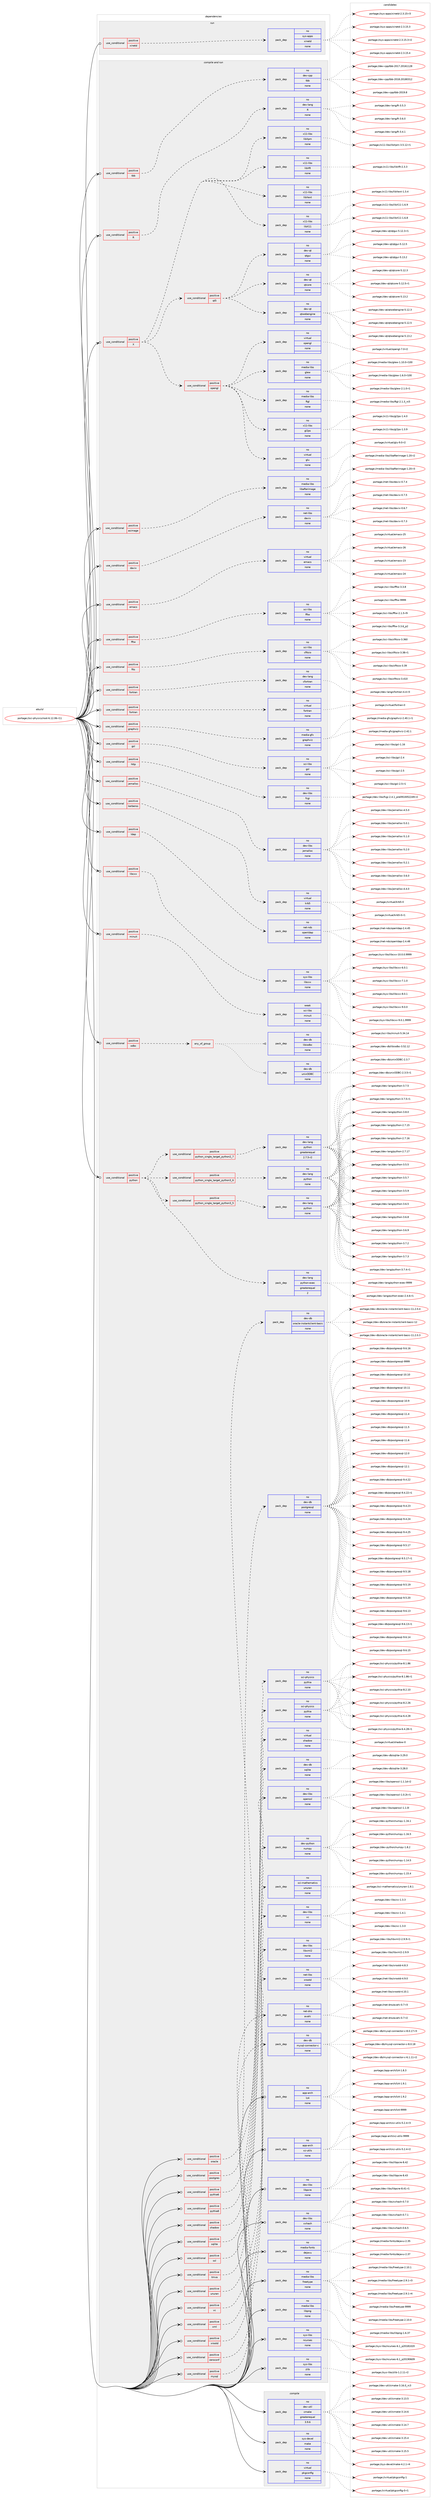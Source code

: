 digraph prolog {

# *************
# Graph options
# *************

newrank=true;
concentrate=true;
compound=true;
graph [rankdir=LR,fontname=Helvetica,fontsize=10,ranksep=1.5];#, ranksep=2.5, nodesep=0.2];
edge  [arrowhead=vee];
node  [fontname=Helvetica,fontsize=10];

# **********
# The ebuild
# **********

subgraph cluster_leftcol {
color=gray;
rank=same;
label=<<i>ebuild</i>>;
id [label="portage://sci-physics/root-6.12.06-r11", color=red, width=4, href="../sci-physics/root-6.12.06-r11.svg"];
}

# ****************
# The dependencies
# ****************

subgraph cluster_midcol {
color=gray;
label=<<i>dependencies</i>>;
subgraph cluster_compile {
fillcolor="#eeeeee";
style=filled;
label=<<i>compile</i>>;
subgraph pack292137 {
dependency397141 [label=<<TABLE BORDER="0" CELLBORDER="1" CELLSPACING="0" CELLPADDING="4" WIDTH="220"><TR><TD ROWSPAN="6" CELLPADDING="30">pack_dep</TD></TR><TR><TD WIDTH="110">no</TD></TR><TR><TD>dev-util</TD></TR><TR><TD>cmake</TD></TR><TR><TD>greaterequal</TD></TR><TR><TD>3.9.6</TD></TR></TABLE>>, shape=none, color=blue];
}
id:e -> dependency397141:w [weight=20,style="solid",arrowhead="vee"];
subgraph pack292138 {
dependency397142 [label=<<TABLE BORDER="0" CELLBORDER="1" CELLSPACING="0" CELLPADDING="4" WIDTH="220"><TR><TD ROWSPAN="6" CELLPADDING="30">pack_dep</TD></TR><TR><TD WIDTH="110">no</TD></TR><TR><TD>sys-devel</TD></TR><TR><TD>make</TD></TR><TR><TD>none</TD></TR><TR><TD></TD></TR></TABLE>>, shape=none, color=blue];
}
id:e -> dependency397142:w [weight=20,style="solid",arrowhead="vee"];
subgraph pack292139 {
dependency397143 [label=<<TABLE BORDER="0" CELLBORDER="1" CELLSPACING="0" CELLPADDING="4" WIDTH="220"><TR><TD ROWSPAN="6" CELLPADDING="30">pack_dep</TD></TR><TR><TD WIDTH="110">no</TD></TR><TR><TD>virtual</TD></TR><TR><TD>pkgconfig</TD></TR><TR><TD>none</TD></TR><TR><TD></TD></TR></TABLE>>, shape=none, color=blue];
}
id:e -> dependency397143:w [weight=20,style="solid",arrowhead="vee"];
}
subgraph cluster_compileandrun {
fillcolor="#eeeeee";
style=filled;
label=<<i>compile and run</i>>;
subgraph cond98248 {
dependency397144 [label=<<TABLE BORDER="0" CELLBORDER="1" CELLSPACING="0" CELLPADDING="4"><TR><TD ROWSPAN="3" CELLPADDING="10">use_conditional</TD></TR><TR><TD>positive</TD></TR><TR><TD>R</TD></TR></TABLE>>, shape=none, color=red];
subgraph pack292140 {
dependency397145 [label=<<TABLE BORDER="0" CELLBORDER="1" CELLSPACING="0" CELLPADDING="4" WIDTH="220"><TR><TD ROWSPAN="6" CELLPADDING="30">pack_dep</TD></TR><TR><TD WIDTH="110">no</TD></TR><TR><TD>dev-lang</TD></TR><TR><TD>R</TD></TR><TR><TD>none</TD></TR><TR><TD></TD></TR></TABLE>>, shape=none, color=blue];
}
dependency397144:e -> dependency397145:w [weight=20,style="dashed",arrowhead="vee"];
}
id:e -> dependency397144:w [weight=20,style="solid",arrowhead="odotvee"];
subgraph cond98249 {
dependency397146 [label=<<TABLE BORDER="0" CELLBORDER="1" CELLSPACING="0" CELLPADDING="4"><TR><TD ROWSPAN="3" CELLPADDING="10">use_conditional</TD></TR><TR><TD>positive</TD></TR><TR><TD>X</TD></TR></TABLE>>, shape=none, color=red];
subgraph pack292141 {
dependency397147 [label=<<TABLE BORDER="0" CELLBORDER="1" CELLSPACING="0" CELLPADDING="4" WIDTH="220"><TR><TD ROWSPAN="6" CELLPADDING="30">pack_dep</TD></TR><TR><TD WIDTH="110">no</TD></TR><TR><TD>x11-libs</TD></TR><TR><TD>libX11</TD></TR><TR><TD>none</TD></TR><TR><TD></TD></TR></TABLE>>, shape=none, color=blue];
}
dependency397146:e -> dependency397147:w [weight=20,style="dashed",arrowhead="vee"];
subgraph pack292142 {
dependency397148 [label=<<TABLE BORDER="0" CELLBORDER="1" CELLSPACING="0" CELLPADDING="4" WIDTH="220"><TR><TD ROWSPAN="6" CELLPADDING="30">pack_dep</TD></TR><TR><TD WIDTH="110">no</TD></TR><TR><TD>x11-libs</TD></TR><TR><TD>libXext</TD></TR><TR><TD>none</TD></TR><TR><TD></TD></TR></TABLE>>, shape=none, color=blue];
}
dependency397146:e -> dependency397148:w [weight=20,style="dashed",arrowhead="vee"];
subgraph pack292143 {
dependency397149 [label=<<TABLE BORDER="0" CELLBORDER="1" CELLSPACING="0" CELLPADDING="4" WIDTH="220"><TR><TD ROWSPAN="6" CELLPADDING="30">pack_dep</TD></TR><TR><TD WIDTH="110">no</TD></TR><TR><TD>x11-libs</TD></TR><TR><TD>libXft</TD></TR><TR><TD>none</TD></TR><TR><TD></TD></TR></TABLE>>, shape=none, color=blue];
}
dependency397146:e -> dependency397149:w [weight=20,style="dashed",arrowhead="vee"];
subgraph pack292144 {
dependency397150 [label=<<TABLE BORDER="0" CELLBORDER="1" CELLSPACING="0" CELLPADDING="4" WIDTH="220"><TR><TD ROWSPAN="6" CELLPADDING="30">pack_dep</TD></TR><TR><TD WIDTH="110">no</TD></TR><TR><TD>x11-libs</TD></TR><TR><TD>libXpm</TD></TR><TR><TD>none</TD></TR><TR><TD></TD></TR></TABLE>>, shape=none, color=blue];
}
dependency397146:e -> dependency397150:w [weight=20,style="dashed",arrowhead="vee"];
subgraph cond98250 {
dependency397151 [label=<<TABLE BORDER="0" CELLBORDER="1" CELLSPACING="0" CELLPADDING="4"><TR><TD ROWSPAN="3" CELLPADDING="10">use_conditional</TD></TR><TR><TD>positive</TD></TR><TR><TD>opengl</TD></TR></TABLE>>, shape=none, color=red];
subgraph pack292145 {
dependency397152 [label=<<TABLE BORDER="0" CELLBORDER="1" CELLSPACING="0" CELLPADDING="4" WIDTH="220"><TR><TD ROWSPAN="6" CELLPADDING="30">pack_dep</TD></TR><TR><TD WIDTH="110">no</TD></TR><TR><TD>media-libs</TD></TR><TR><TD>ftgl</TD></TR><TR><TD>none</TD></TR><TR><TD></TD></TR></TABLE>>, shape=none, color=blue];
}
dependency397151:e -> dependency397152:w [weight=20,style="dashed",arrowhead="vee"];
subgraph pack292146 {
dependency397153 [label=<<TABLE BORDER="0" CELLBORDER="1" CELLSPACING="0" CELLPADDING="4" WIDTH="220"><TR><TD ROWSPAN="6" CELLPADDING="30">pack_dep</TD></TR><TR><TD WIDTH="110">no</TD></TR><TR><TD>media-libs</TD></TR><TR><TD>glew</TD></TR><TR><TD>none</TD></TR><TR><TD></TD></TR></TABLE>>, shape=none, color=blue];
}
dependency397151:e -> dependency397153:w [weight=20,style="dashed",arrowhead="vee"];
subgraph pack292147 {
dependency397154 [label=<<TABLE BORDER="0" CELLBORDER="1" CELLSPACING="0" CELLPADDING="4" WIDTH="220"><TR><TD ROWSPAN="6" CELLPADDING="30">pack_dep</TD></TR><TR><TD WIDTH="110">no</TD></TR><TR><TD>virtual</TD></TR><TR><TD>opengl</TD></TR><TR><TD>none</TD></TR><TR><TD></TD></TR></TABLE>>, shape=none, color=blue];
}
dependency397151:e -> dependency397154:w [weight=20,style="dashed",arrowhead="vee"];
subgraph pack292148 {
dependency397155 [label=<<TABLE BORDER="0" CELLBORDER="1" CELLSPACING="0" CELLPADDING="4" WIDTH="220"><TR><TD ROWSPAN="6" CELLPADDING="30">pack_dep</TD></TR><TR><TD WIDTH="110">no</TD></TR><TR><TD>virtual</TD></TR><TR><TD>glu</TD></TR><TR><TD>none</TD></TR><TR><TD></TD></TR></TABLE>>, shape=none, color=blue];
}
dependency397151:e -> dependency397155:w [weight=20,style="dashed",arrowhead="vee"];
subgraph pack292149 {
dependency397156 [label=<<TABLE BORDER="0" CELLBORDER="1" CELLSPACING="0" CELLPADDING="4" WIDTH="220"><TR><TD ROWSPAN="6" CELLPADDING="30">pack_dep</TD></TR><TR><TD WIDTH="110">no</TD></TR><TR><TD>x11-libs</TD></TR><TR><TD>gl2ps</TD></TR><TR><TD>none</TD></TR><TR><TD></TD></TR></TABLE>>, shape=none, color=blue];
}
dependency397151:e -> dependency397156:w [weight=20,style="dashed",arrowhead="vee"];
}
dependency397146:e -> dependency397151:w [weight=20,style="dashed",arrowhead="vee"];
subgraph cond98251 {
dependency397157 [label=<<TABLE BORDER="0" CELLBORDER="1" CELLSPACING="0" CELLPADDING="4"><TR><TD ROWSPAN="3" CELLPADDING="10">use_conditional</TD></TR><TR><TD>positive</TD></TR><TR><TD>qt5</TD></TR></TABLE>>, shape=none, color=red];
subgraph pack292150 {
dependency397158 [label=<<TABLE BORDER="0" CELLBORDER="1" CELLSPACING="0" CELLPADDING="4" WIDTH="220"><TR><TD ROWSPAN="6" CELLPADDING="30">pack_dep</TD></TR><TR><TD WIDTH="110">no</TD></TR><TR><TD>dev-qt</TD></TR><TR><TD>qtcore</TD></TR><TR><TD>none</TD></TR><TR><TD></TD></TR></TABLE>>, shape=none, color=blue];
}
dependency397157:e -> dependency397158:w [weight=20,style="dashed",arrowhead="vee"];
subgraph pack292151 {
dependency397159 [label=<<TABLE BORDER="0" CELLBORDER="1" CELLSPACING="0" CELLPADDING="4" WIDTH="220"><TR><TD ROWSPAN="6" CELLPADDING="30">pack_dep</TD></TR><TR><TD WIDTH="110">no</TD></TR><TR><TD>dev-qt</TD></TR><TR><TD>qtgui</TD></TR><TR><TD>none</TD></TR><TR><TD></TD></TR></TABLE>>, shape=none, color=blue];
}
dependency397157:e -> dependency397159:w [weight=20,style="dashed",arrowhead="vee"];
subgraph pack292152 {
dependency397160 [label=<<TABLE BORDER="0" CELLBORDER="1" CELLSPACING="0" CELLPADDING="4" WIDTH="220"><TR><TD ROWSPAN="6" CELLPADDING="30">pack_dep</TD></TR><TR><TD WIDTH="110">no</TD></TR><TR><TD>dev-qt</TD></TR><TR><TD>qtwebengine</TD></TR><TR><TD>none</TD></TR><TR><TD></TD></TR></TABLE>>, shape=none, color=blue];
}
dependency397157:e -> dependency397160:w [weight=20,style="dashed",arrowhead="vee"];
}
dependency397146:e -> dependency397157:w [weight=20,style="dashed",arrowhead="vee"];
}
id:e -> dependency397146:w [weight=20,style="solid",arrowhead="odotvee"];
subgraph cond98252 {
dependency397161 [label=<<TABLE BORDER="0" CELLBORDER="1" CELLSPACING="0" CELLPADDING="4"><TR><TD ROWSPAN="3" CELLPADDING="10">use_conditional</TD></TR><TR><TD>positive</TD></TR><TR><TD>asimage</TD></TR></TABLE>>, shape=none, color=red];
subgraph pack292153 {
dependency397162 [label=<<TABLE BORDER="0" CELLBORDER="1" CELLSPACING="0" CELLPADDING="4" WIDTH="220"><TR><TD ROWSPAN="6" CELLPADDING="30">pack_dep</TD></TR><TR><TD WIDTH="110">no</TD></TR><TR><TD>media-libs</TD></TR><TR><TD>libafterimage</TD></TR><TR><TD>none</TD></TR><TR><TD></TD></TR></TABLE>>, shape=none, color=blue];
}
dependency397161:e -> dependency397162:w [weight=20,style="dashed",arrowhead="vee"];
}
id:e -> dependency397161:w [weight=20,style="solid",arrowhead="odotvee"];
subgraph cond98253 {
dependency397163 [label=<<TABLE BORDER="0" CELLBORDER="1" CELLSPACING="0" CELLPADDING="4"><TR><TD ROWSPAN="3" CELLPADDING="10">use_conditional</TD></TR><TR><TD>positive</TD></TR><TR><TD>davix</TD></TR></TABLE>>, shape=none, color=red];
subgraph pack292154 {
dependency397164 [label=<<TABLE BORDER="0" CELLBORDER="1" CELLSPACING="0" CELLPADDING="4" WIDTH="220"><TR><TD ROWSPAN="6" CELLPADDING="30">pack_dep</TD></TR><TR><TD WIDTH="110">no</TD></TR><TR><TD>net-libs</TD></TR><TR><TD>davix</TD></TR><TR><TD>none</TD></TR><TR><TD></TD></TR></TABLE>>, shape=none, color=blue];
}
dependency397163:e -> dependency397164:w [weight=20,style="dashed",arrowhead="vee"];
}
id:e -> dependency397163:w [weight=20,style="solid",arrowhead="odotvee"];
subgraph cond98254 {
dependency397165 [label=<<TABLE BORDER="0" CELLBORDER="1" CELLSPACING="0" CELLPADDING="4"><TR><TD ROWSPAN="3" CELLPADDING="10">use_conditional</TD></TR><TR><TD>positive</TD></TR><TR><TD>emacs</TD></TR></TABLE>>, shape=none, color=red];
subgraph pack292155 {
dependency397166 [label=<<TABLE BORDER="0" CELLBORDER="1" CELLSPACING="0" CELLPADDING="4" WIDTH="220"><TR><TD ROWSPAN="6" CELLPADDING="30">pack_dep</TD></TR><TR><TD WIDTH="110">no</TD></TR><TR><TD>virtual</TD></TR><TR><TD>emacs</TD></TR><TR><TD>none</TD></TR><TR><TD></TD></TR></TABLE>>, shape=none, color=blue];
}
dependency397165:e -> dependency397166:w [weight=20,style="dashed",arrowhead="vee"];
}
id:e -> dependency397165:w [weight=20,style="solid",arrowhead="odotvee"];
subgraph cond98255 {
dependency397167 [label=<<TABLE BORDER="0" CELLBORDER="1" CELLSPACING="0" CELLPADDING="4"><TR><TD ROWSPAN="3" CELLPADDING="10">use_conditional</TD></TR><TR><TD>positive</TD></TR><TR><TD>fftw</TD></TR></TABLE>>, shape=none, color=red];
subgraph pack292156 {
dependency397168 [label=<<TABLE BORDER="0" CELLBORDER="1" CELLSPACING="0" CELLPADDING="4" WIDTH="220"><TR><TD ROWSPAN="6" CELLPADDING="30">pack_dep</TD></TR><TR><TD WIDTH="110">no</TD></TR><TR><TD>sci-libs</TD></TR><TR><TD>fftw</TD></TR><TR><TD>none</TD></TR><TR><TD></TD></TR></TABLE>>, shape=none, color=blue];
}
dependency397167:e -> dependency397168:w [weight=20,style="dashed",arrowhead="vee"];
}
id:e -> dependency397167:w [weight=20,style="solid",arrowhead="odotvee"];
subgraph cond98256 {
dependency397169 [label=<<TABLE BORDER="0" CELLBORDER="1" CELLSPACING="0" CELLPADDING="4"><TR><TD ROWSPAN="3" CELLPADDING="10">use_conditional</TD></TR><TR><TD>positive</TD></TR><TR><TD>fits</TD></TR></TABLE>>, shape=none, color=red];
subgraph pack292157 {
dependency397170 [label=<<TABLE BORDER="0" CELLBORDER="1" CELLSPACING="0" CELLPADDING="4" WIDTH="220"><TR><TD ROWSPAN="6" CELLPADDING="30">pack_dep</TD></TR><TR><TD WIDTH="110">no</TD></TR><TR><TD>sci-libs</TD></TR><TR><TD>cfitsio</TD></TR><TR><TD>none</TD></TR><TR><TD></TD></TR></TABLE>>, shape=none, color=blue];
}
dependency397169:e -> dependency397170:w [weight=20,style="dashed",arrowhead="vee"];
}
id:e -> dependency397169:w [weight=20,style="solid",arrowhead="odotvee"];
subgraph cond98257 {
dependency397171 [label=<<TABLE BORDER="0" CELLBORDER="1" CELLSPACING="0" CELLPADDING="4"><TR><TD ROWSPAN="3" CELLPADDING="10">use_conditional</TD></TR><TR><TD>positive</TD></TR><TR><TD>fortran</TD></TR></TABLE>>, shape=none, color=red];
subgraph pack292158 {
dependency397172 [label=<<TABLE BORDER="0" CELLBORDER="1" CELLSPACING="0" CELLPADDING="4" WIDTH="220"><TR><TD ROWSPAN="6" CELLPADDING="30">pack_dep</TD></TR><TR><TD WIDTH="110">no</TD></TR><TR><TD>dev-lang</TD></TR><TR><TD>cfortran</TD></TR><TR><TD>none</TD></TR><TR><TD></TD></TR></TABLE>>, shape=none, color=blue];
}
dependency397171:e -> dependency397172:w [weight=20,style="dashed",arrowhead="vee"];
}
id:e -> dependency397171:w [weight=20,style="solid",arrowhead="odotvee"];
subgraph cond98258 {
dependency397173 [label=<<TABLE BORDER="0" CELLBORDER="1" CELLSPACING="0" CELLPADDING="4"><TR><TD ROWSPAN="3" CELLPADDING="10">use_conditional</TD></TR><TR><TD>positive</TD></TR><TR><TD>fortran</TD></TR></TABLE>>, shape=none, color=red];
subgraph pack292159 {
dependency397174 [label=<<TABLE BORDER="0" CELLBORDER="1" CELLSPACING="0" CELLPADDING="4" WIDTH="220"><TR><TD ROWSPAN="6" CELLPADDING="30">pack_dep</TD></TR><TR><TD WIDTH="110">no</TD></TR><TR><TD>virtual</TD></TR><TR><TD>fortran</TD></TR><TR><TD>none</TD></TR><TR><TD></TD></TR></TABLE>>, shape=none, color=blue];
}
dependency397173:e -> dependency397174:w [weight=20,style="dashed",arrowhead="vee"];
}
id:e -> dependency397173:w [weight=20,style="solid",arrowhead="odotvee"];
subgraph cond98259 {
dependency397175 [label=<<TABLE BORDER="0" CELLBORDER="1" CELLSPACING="0" CELLPADDING="4"><TR><TD ROWSPAN="3" CELLPADDING="10">use_conditional</TD></TR><TR><TD>positive</TD></TR><TR><TD>graphviz</TD></TR></TABLE>>, shape=none, color=red];
subgraph pack292160 {
dependency397176 [label=<<TABLE BORDER="0" CELLBORDER="1" CELLSPACING="0" CELLPADDING="4" WIDTH="220"><TR><TD ROWSPAN="6" CELLPADDING="30">pack_dep</TD></TR><TR><TD WIDTH="110">no</TD></TR><TR><TD>media-gfx</TD></TR><TR><TD>graphviz</TD></TR><TR><TD>none</TD></TR><TR><TD></TD></TR></TABLE>>, shape=none, color=blue];
}
dependency397175:e -> dependency397176:w [weight=20,style="dashed",arrowhead="vee"];
}
id:e -> dependency397175:w [weight=20,style="solid",arrowhead="odotvee"];
subgraph cond98260 {
dependency397177 [label=<<TABLE BORDER="0" CELLBORDER="1" CELLSPACING="0" CELLPADDING="4"><TR><TD ROWSPAN="3" CELLPADDING="10">use_conditional</TD></TR><TR><TD>positive</TD></TR><TR><TD>gsl</TD></TR></TABLE>>, shape=none, color=red];
subgraph pack292161 {
dependency397178 [label=<<TABLE BORDER="0" CELLBORDER="1" CELLSPACING="0" CELLPADDING="4" WIDTH="220"><TR><TD ROWSPAN="6" CELLPADDING="30">pack_dep</TD></TR><TR><TD WIDTH="110">no</TD></TR><TR><TD>sci-libs</TD></TR><TR><TD>gsl</TD></TR><TR><TD>none</TD></TR><TR><TD></TD></TR></TABLE>>, shape=none, color=blue];
}
dependency397177:e -> dependency397178:w [weight=20,style="dashed",arrowhead="vee"];
}
id:e -> dependency397177:w [weight=20,style="solid",arrowhead="odotvee"];
subgraph cond98261 {
dependency397179 [label=<<TABLE BORDER="0" CELLBORDER="1" CELLSPACING="0" CELLPADDING="4"><TR><TD ROWSPAN="3" CELLPADDING="10">use_conditional</TD></TR><TR><TD>positive</TD></TR><TR><TD>http</TD></TR></TABLE>>, shape=none, color=red];
subgraph pack292162 {
dependency397180 [label=<<TABLE BORDER="0" CELLBORDER="1" CELLSPACING="0" CELLPADDING="4" WIDTH="220"><TR><TD ROWSPAN="6" CELLPADDING="30">pack_dep</TD></TR><TR><TD WIDTH="110">no</TD></TR><TR><TD>dev-libs</TD></TR><TR><TD>fcgi</TD></TR><TR><TD>none</TD></TR><TR><TD></TD></TR></TABLE>>, shape=none, color=blue];
}
dependency397179:e -> dependency397180:w [weight=20,style="dashed",arrowhead="vee"];
}
id:e -> dependency397179:w [weight=20,style="solid",arrowhead="odotvee"];
subgraph cond98262 {
dependency397181 [label=<<TABLE BORDER="0" CELLBORDER="1" CELLSPACING="0" CELLPADDING="4"><TR><TD ROWSPAN="3" CELLPADDING="10">use_conditional</TD></TR><TR><TD>positive</TD></TR><TR><TD>jemalloc</TD></TR></TABLE>>, shape=none, color=red];
subgraph pack292163 {
dependency397182 [label=<<TABLE BORDER="0" CELLBORDER="1" CELLSPACING="0" CELLPADDING="4" WIDTH="220"><TR><TD ROWSPAN="6" CELLPADDING="30">pack_dep</TD></TR><TR><TD WIDTH="110">no</TD></TR><TR><TD>dev-libs</TD></TR><TR><TD>jemalloc</TD></TR><TR><TD>none</TD></TR><TR><TD></TD></TR></TABLE>>, shape=none, color=blue];
}
dependency397181:e -> dependency397182:w [weight=20,style="dashed",arrowhead="vee"];
}
id:e -> dependency397181:w [weight=20,style="solid",arrowhead="odotvee"];
subgraph cond98263 {
dependency397183 [label=<<TABLE BORDER="0" CELLBORDER="1" CELLSPACING="0" CELLPADDING="4"><TR><TD ROWSPAN="3" CELLPADDING="10">use_conditional</TD></TR><TR><TD>positive</TD></TR><TR><TD>kerberos</TD></TR></TABLE>>, shape=none, color=red];
subgraph pack292164 {
dependency397184 [label=<<TABLE BORDER="0" CELLBORDER="1" CELLSPACING="0" CELLPADDING="4" WIDTH="220"><TR><TD ROWSPAN="6" CELLPADDING="30">pack_dep</TD></TR><TR><TD WIDTH="110">no</TD></TR><TR><TD>virtual</TD></TR><TR><TD>krb5</TD></TR><TR><TD>none</TD></TR><TR><TD></TD></TR></TABLE>>, shape=none, color=blue];
}
dependency397183:e -> dependency397184:w [weight=20,style="dashed",arrowhead="vee"];
}
id:e -> dependency397183:w [weight=20,style="solid",arrowhead="odotvee"];
subgraph cond98264 {
dependency397185 [label=<<TABLE BORDER="0" CELLBORDER="1" CELLSPACING="0" CELLPADDING="4"><TR><TD ROWSPAN="3" CELLPADDING="10">use_conditional</TD></TR><TR><TD>positive</TD></TR><TR><TD>ldap</TD></TR></TABLE>>, shape=none, color=red];
subgraph pack292165 {
dependency397186 [label=<<TABLE BORDER="0" CELLBORDER="1" CELLSPACING="0" CELLPADDING="4" WIDTH="220"><TR><TD ROWSPAN="6" CELLPADDING="30">pack_dep</TD></TR><TR><TD WIDTH="110">no</TD></TR><TR><TD>net-nds</TD></TR><TR><TD>openldap</TD></TR><TR><TD>none</TD></TR><TR><TD></TD></TR></TABLE>>, shape=none, color=blue];
}
dependency397185:e -> dependency397186:w [weight=20,style="dashed",arrowhead="vee"];
}
id:e -> dependency397185:w [weight=20,style="solid",arrowhead="odotvee"];
subgraph cond98265 {
dependency397187 [label=<<TABLE BORDER="0" CELLBORDER="1" CELLSPACING="0" CELLPADDING="4"><TR><TD ROWSPAN="3" CELLPADDING="10">use_conditional</TD></TR><TR><TD>positive</TD></TR><TR><TD>libcxx</TD></TR></TABLE>>, shape=none, color=red];
subgraph pack292166 {
dependency397188 [label=<<TABLE BORDER="0" CELLBORDER="1" CELLSPACING="0" CELLPADDING="4" WIDTH="220"><TR><TD ROWSPAN="6" CELLPADDING="30">pack_dep</TD></TR><TR><TD WIDTH="110">no</TD></TR><TR><TD>sys-libs</TD></TR><TR><TD>libcxx</TD></TR><TR><TD>none</TD></TR><TR><TD></TD></TR></TABLE>>, shape=none, color=blue];
}
dependency397187:e -> dependency397188:w [weight=20,style="dashed",arrowhead="vee"];
}
id:e -> dependency397187:w [weight=20,style="solid",arrowhead="odotvee"];
subgraph cond98266 {
dependency397189 [label=<<TABLE BORDER="0" CELLBORDER="1" CELLSPACING="0" CELLPADDING="4"><TR><TD ROWSPAN="3" CELLPADDING="10">use_conditional</TD></TR><TR><TD>positive</TD></TR><TR><TD>minuit</TD></TR></TABLE>>, shape=none, color=red];
subgraph pack292167 {
dependency397190 [label=<<TABLE BORDER="0" CELLBORDER="1" CELLSPACING="0" CELLPADDING="4" WIDTH="220"><TR><TD ROWSPAN="6" CELLPADDING="30">pack_dep</TD></TR><TR><TD WIDTH="110">weak</TD></TR><TR><TD>sci-libs</TD></TR><TR><TD>minuit</TD></TR><TR><TD>none</TD></TR><TR><TD></TD></TR></TABLE>>, shape=none, color=blue];
}
dependency397189:e -> dependency397190:w [weight=20,style="dashed",arrowhead="vee"];
}
id:e -> dependency397189:w [weight=20,style="solid",arrowhead="odotvee"];
subgraph cond98267 {
dependency397191 [label=<<TABLE BORDER="0" CELLBORDER="1" CELLSPACING="0" CELLPADDING="4"><TR><TD ROWSPAN="3" CELLPADDING="10">use_conditional</TD></TR><TR><TD>positive</TD></TR><TR><TD>mysql</TD></TR></TABLE>>, shape=none, color=red];
subgraph pack292168 {
dependency397192 [label=<<TABLE BORDER="0" CELLBORDER="1" CELLSPACING="0" CELLPADDING="4" WIDTH="220"><TR><TD ROWSPAN="6" CELLPADDING="30">pack_dep</TD></TR><TR><TD WIDTH="110">no</TD></TR><TR><TD>dev-db</TD></TR><TR><TD>mysql-connector-c</TD></TR><TR><TD>none</TD></TR><TR><TD></TD></TR></TABLE>>, shape=none, color=blue];
}
dependency397191:e -> dependency397192:w [weight=20,style="dashed",arrowhead="vee"];
}
id:e -> dependency397191:w [weight=20,style="solid",arrowhead="odotvee"];
subgraph cond98268 {
dependency397193 [label=<<TABLE BORDER="0" CELLBORDER="1" CELLSPACING="0" CELLPADDING="4"><TR><TD ROWSPAN="3" CELLPADDING="10">use_conditional</TD></TR><TR><TD>positive</TD></TR><TR><TD>odbc</TD></TR></TABLE>>, shape=none, color=red];
subgraph any6549 {
dependency397194 [label=<<TABLE BORDER="0" CELLBORDER="1" CELLSPACING="0" CELLPADDING="4"><TR><TD CELLPADDING="10">any_of_group</TD></TR></TABLE>>, shape=none, color=red];subgraph pack292169 {
dependency397195 [label=<<TABLE BORDER="0" CELLBORDER="1" CELLSPACING="0" CELLPADDING="4" WIDTH="220"><TR><TD ROWSPAN="6" CELLPADDING="30">pack_dep</TD></TR><TR><TD WIDTH="110">no</TD></TR><TR><TD>dev-db</TD></TR><TR><TD>libiodbc</TD></TR><TR><TD>none</TD></TR><TR><TD></TD></TR></TABLE>>, shape=none, color=blue];
}
dependency397194:e -> dependency397195:w [weight=20,style="dotted",arrowhead="oinv"];
subgraph pack292170 {
dependency397196 [label=<<TABLE BORDER="0" CELLBORDER="1" CELLSPACING="0" CELLPADDING="4" WIDTH="220"><TR><TD ROWSPAN="6" CELLPADDING="30">pack_dep</TD></TR><TR><TD WIDTH="110">no</TD></TR><TR><TD>dev-db</TD></TR><TR><TD>unixODBC</TD></TR><TR><TD>none</TD></TR><TR><TD></TD></TR></TABLE>>, shape=none, color=blue];
}
dependency397194:e -> dependency397196:w [weight=20,style="dotted",arrowhead="oinv"];
}
dependency397193:e -> dependency397194:w [weight=20,style="dashed",arrowhead="vee"];
}
id:e -> dependency397193:w [weight=20,style="solid",arrowhead="odotvee"];
subgraph cond98269 {
dependency397197 [label=<<TABLE BORDER="0" CELLBORDER="1" CELLSPACING="0" CELLPADDING="4"><TR><TD ROWSPAN="3" CELLPADDING="10">use_conditional</TD></TR><TR><TD>positive</TD></TR><TR><TD>oracle</TD></TR></TABLE>>, shape=none, color=red];
subgraph pack292171 {
dependency397198 [label=<<TABLE BORDER="0" CELLBORDER="1" CELLSPACING="0" CELLPADDING="4" WIDTH="220"><TR><TD ROWSPAN="6" CELLPADDING="30">pack_dep</TD></TR><TR><TD WIDTH="110">no</TD></TR><TR><TD>dev-db</TD></TR><TR><TD>oracle-instantclient-basic</TD></TR><TR><TD>none</TD></TR><TR><TD></TD></TR></TABLE>>, shape=none, color=blue];
}
dependency397197:e -> dependency397198:w [weight=20,style="dashed",arrowhead="vee"];
}
id:e -> dependency397197:w [weight=20,style="solid",arrowhead="odotvee"];
subgraph cond98270 {
dependency397199 [label=<<TABLE BORDER="0" CELLBORDER="1" CELLSPACING="0" CELLPADDING="4"><TR><TD ROWSPAN="3" CELLPADDING="10">use_conditional</TD></TR><TR><TD>positive</TD></TR><TR><TD>postgres</TD></TR></TABLE>>, shape=none, color=red];
subgraph pack292172 {
dependency397200 [label=<<TABLE BORDER="0" CELLBORDER="1" CELLSPACING="0" CELLPADDING="4" WIDTH="220"><TR><TD ROWSPAN="6" CELLPADDING="30">pack_dep</TD></TR><TR><TD WIDTH="110">no</TD></TR><TR><TD>dev-db</TD></TR><TR><TD>postgresql</TD></TR><TR><TD>none</TD></TR><TR><TD></TD></TR></TABLE>>, shape=none, color=blue];
}
dependency397199:e -> dependency397200:w [weight=20,style="dashed",arrowhead="vee"];
}
id:e -> dependency397199:w [weight=20,style="solid",arrowhead="odotvee"];
subgraph cond98271 {
dependency397201 [label=<<TABLE BORDER="0" CELLBORDER="1" CELLSPACING="0" CELLPADDING="4"><TR><TD ROWSPAN="3" CELLPADDING="10">use_conditional</TD></TR><TR><TD>positive</TD></TR><TR><TD>pythia6</TD></TR></TABLE>>, shape=none, color=red];
subgraph pack292173 {
dependency397202 [label=<<TABLE BORDER="0" CELLBORDER="1" CELLSPACING="0" CELLPADDING="4" WIDTH="220"><TR><TD ROWSPAN="6" CELLPADDING="30">pack_dep</TD></TR><TR><TD WIDTH="110">no</TD></TR><TR><TD>sci-physics</TD></TR><TR><TD>pythia</TD></TR><TR><TD>none</TD></TR><TR><TD></TD></TR></TABLE>>, shape=none, color=blue];
}
dependency397201:e -> dependency397202:w [weight=20,style="dashed",arrowhead="vee"];
}
id:e -> dependency397201:w [weight=20,style="solid",arrowhead="odotvee"];
subgraph cond98272 {
dependency397203 [label=<<TABLE BORDER="0" CELLBORDER="1" CELLSPACING="0" CELLPADDING="4"><TR><TD ROWSPAN="3" CELLPADDING="10">use_conditional</TD></TR><TR><TD>positive</TD></TR><TR><TD>pythia8</TD></TR></TABLE>>, shape=none, color=red];
subgraph pack292174 {
dependency397204 [label=<<TABLE BORDER="0" CELLBORDER="1" CELLSPACING="0" CELLPADDING="4" WIDTH="220"><TR><TD ROWSPAN="6" CELLPADDING="30">pack_dep</TD></TR><TR><TD WIDTH="110">no</TD></TR><TR><TD>sci-physics</TD></TR><TR><TD>pythia</TD></TR><TR><TD>none</TD></TR><TR><TD></TD></TR></TABLE>>, shape=none, color=blue];
}
dependency397203:e -> dependency397204:w [weight=20,style="dashed",arrowhead="vee"];
}
id:e -> dependency397203:w [weight=20,style="solid",arrowhead="odotvee"];
subgraph cond98273 {
dependency397205 [label=<<TABLE BORDER="0" CELLBORDER="1" CELLSPACING="0" CELLPADDING="4"><TR><TD ROWSPAN="3" CELLPADDING="10">use_conditional</TD></TR><TR><TD>positive</TD></TR><TR><TD>python</TD></TR></TABLE>>, shape=none, color=red];
subgraph cond98274 {
dependency397206 [label=<<TABLE BORDER="0" CELLBORDER="1" CELLSPACING="0" CELLPADDING="4"><TR><TD ROWSPAN="3" CELLPADDING="10">use_conditional</TD></TR><TR><TD>positive</TD></TR><TR><TD>python_single_target_python2_7</TD></TR></TABLE>>, shape=none, color=red];
subgraph pack292175 {
dependency397207 [label=<<TABLE BORDER="0" CELLBORDER="1" CELLSPACING="0" CELLPADDING="4" WIDTH="220"><TR><TD ROWSPAN="6" CELLPADDING="30">pack_dep</TD></TR><TR><TD WIDTH="110">no</TD></TR><TR><TD>dev-lang</TD></TR><TR><TD>python</TD></TR><TR><TD>greaterequal</TD></TR><TR><TD>2.7.5-r2</TD></TR></TABLE>>, shape=none, color=blue];
}
dependency397206:e -> dependency397207:w [weight=20,style="dashed",arrowhead="vee"];
}
dependency397205:e -> dependency397206:w [weight=20,style="dashed",arrowhead="vee"];
subgraph cond98275 {
dependency397208 [label=<<TABLE BORDER="0" CELLBORDER="1" CELLSPACING="0" CELLPADDING="4"><TR><TD ROWSPAN="3" CELLPADDING="10">use_conditional</TD></TR><TR><TD>positive</TD></TR><TR><TD>python_single_target_python3_5</TD></TR></TABLE>>, shape=none, color=red];
subgraph pack292176 {
dependency397209 [label=<<TABLE BORDER="0" CELLBORDER="1" CELLSPACING="0" CELLPADDING="4" WIDTH="220"><TR><TD ROWSPAN="6" CELLPADDING="30">pack_dep</TD></TR><TR><TD WIDTH="110">no</TD></TR><TR><TD>dev-lang</TD></TR><TR><TD>python</TD></TR><TR><TD>none</TD></TR><TR><TD></TD></TR></TABLE>>, shape=none, color=blue];
}
dependency397208:e -> dependency397209:w [weight=20,style="dashed",arrowhead="vee"];
}
dependency397205:e -> dependency397208:w [weight=20,style="dashed",arrowhead="vee"];
subgraph cond98276 {
dependency397210 [label=<<TABLE BORDER="0" CELLBORDER="1" CELLSPACING="0" CELLPADDING="4"><TR><TD ROWSPAN="3" CELLPADDING="10">use_conditional</TD></TR><TR><TD>positive</TD></TR><TR><TD>python_single_target_python3_6</TD></TR></TABLE>>, shape=none, color=red];
subgraph pack292177 {
dependency397211 [label=<<TABLE BORDER="0" CELLBORDER="1" CELLSPACING="0" CELLPADDING="4" WIDTH="220"><TR><TD ROWSPAN="6" CELLPADDING="30">pack_dep</TD></TR><TR><TD WIDTH="110">no</TD></TR><TR><TD>dev-lang</TD></TR><TR><TD>python</TD></TR><TR><TD>none</TD></TR><TR><TD></TD></TR></TABLE>>, shape=none, color=blue];
}
dependency397210:e -> dependency397211:w [weight=20,style="dashed",arrowhead="vee"];
}
dependency397205:e -> dependency397210:w [weight=20,style="dashed",arrowhead="vee"];
subgraph pack292178 {
dependency397212 [label=<<TABLE BORDER="0" CELLBORDER="1" CELLSPACING="0" CELLPADDING="4" WIDTH="220"><TR><TD ROWSPAN="6" CELLPADDING="30">pack_dep</TD></TR><TR><TD WIDTH="110">no</TD></TR><TR><TD>dev-lang</TD></TR><TR><TD>python-exec</TD></TR><TR><TD>greaterequal</TD></TR><TR><TD>2</TD></TR></TABLE>>, shape=none, color=blue];
}
dependency397205:e -> dependency397212:w [weight=20,style="dashed",arrowhead="vee"];
}
id:e -> dependency397205:w [weight=20,style="solid",arrowhead="odotvee"];
subgraph cond98277 {
dependency397213 [label=<<TABLE BORDER="0" CELLBORDER="1" CELLSPACING="0" CELLPADDING="4"><TR><TD ROWSPAN="3" CELLPADDING="10">use_conditional</TD></TR><TR><TD>positive</TD></TR><TR><TD>shadow</TD></TR></TABLE>>, shape=none, color=red];
subgraph pack292179 {
dependency397214 [label=<<TABLE BORDER="0" CELLBORDER="1" CELLSPACING="0" CELLPADDING="4" WIDTH="220"><TR><TD ROWSPAN="6" CELLPADDING="30">pack_dep</TD></TR><TR><TD WIDTH="110">no</TD></TR><TR><TD>virtual</TD></TR><TR><TD>shadow</TD></TR><TR><TD>none</TD></TR><TR><TD></TD></TR></TABLE>>, shape=none, color=blue];
}
dependency397213:e -> dependency397214:w [weight=20,style="dashed",arrowhead="vee"];
}
id:e -> dependency397213:w [weight=20,style="solid",arrowhead="odotvee"];
subgraph cond98278 {
dependency397215 [label=<<TABLE BORDER="0" CELLBORDER="1" CELLSPACING="0" CELLPADDING="4"><TR><TD ROWSPAN="3" CELLPADDING="10">use_conditional</TD></TR><TR><TD>positive</TD></TR><TR><TD>sqlite</TD></TR></TABLE>>, shape=none, color=red];
subgraph pack292180 {
dependency397216 [label=<<TABLE BORDER="0" CELLBORDER="1" CELLSPACING="0" CELLPADDING="4" WIDTH="220"><TR><TD ROWSPAN="6" CELLPADDING="30">pack_dep</TD></TR><TR><TD WIDTH="110">no</TD></TR><TR><TD>dev-db</TD></TR><TR><TD>sqlite</TD></TR><TR><TD>none</TD></TR><TR><TD></TD></TR></TABLE>>, shape=none, color=blue];
}
dependency397215:e -> dependency397216:w [weight=20,style="dashed",arrowhead="vee"];
}
id:e -> dependency397215:w [weight=20,style="solid",arrowhead="odotvee"];
subgraph cond98279 {
dependency397217 [label=<<TABLE BORDER="0" CELLBORDER="1" CELLSPACING="0" CELLPADDING="4"><TR><TD ROWSPAN="3" CELLPADDING="10">use_conditional</TD></TR><TR><TD>positive</TD></TR><TR><TD>ssl</TD></TR></TABLE>>, shape=none, color=red];
subgraph pack292181 {
dependency397218 [label=<<TABLE BORDER="0" CELLBORDER="1" CELLSPACING="0" CELLPADDING="4" WIDTH="220"><TR><TD ROWSPAN="6" CELLPADDING="30">pack_dep</TD></TR><TR><TD WIDTH="110">no</TD></TR><TR><TD>dev-libs</TD></TR><TR><TD>openssl</TD></TR><TR><TD>none</TD></TR><TR><TD></TD></TR></TABLE>>, shape=none, color=blue];
}
dependency397217:e -> dependency397218:w [weight=20,style="dashed",arrowhead="vee"];
}
id:e -> dependency397217:w [weight=20,style="solid",arrowhead="odotvee"];
subgraph cond98280 {
dependency397219 [label=<<TABLE BORDER="0" CELLBORDER="1" CELLSPACING="0" CELLPADDING="4"><TR><TD ROWSPAN="3" CELLPADDING="10">use_conditional</TD></TR><TR><TD>positive</TD></TR><TR><TD>tbb</TD></TR></TABLE>>, shape=none, color=red];
subgraph pack292182 {
dependency397220 [label=<<TABLE BORDER="0" CELLBORDER="1" CELLSPACING="0" CELLPADDING="4" WIDTH="220"><TR><TD ROWSPAN="6" CELLPADDING="30">pack_dep</TD></TR><TR><TD WIDTH="110">no</TD></TR><TR><TD>dev-cpp</TD></TR><TR><TD>tbb</TD></TR><TR><TD>none</TD></TR><TR><TD></TD></TR></TABLE>>, shape=none, color=blue];
}
dependency397219:e -> dependency397220:w [weight=20,style="dashed",arrowhead="vee"];
}
id:e -> dependency397219:w [weight=20,style="solid",arrowhead="odotvee"];
subgraph cond98281 {
dependency397221 [label=<<TABLE BORDER="0" CELLBORDER="1" CELLSPACING="0" CELLPADDING="4"><TR><TD ROWSPAN="3" CELLPADDING="10">use_conditional</TD></TR><TR><TD>positive</TD></TR><TR><TD>tmva</TD></TR></TABLE>>, shape=none, color=red];
subgraph pack292183 {
dependency397222 [label=<<TABLE BORDER="0" CELLBORDER="1" CELLSPACING="0" CELLPADDING="4" WIDTH="220"><TR><TD ROWSPAN="6" CELLPADDING="30">pack_dep</TD></TR><TR><TD WIDTH="110">no</TD></TR><TR><TD>dev-python</TD></TR><TR><TD>numpy</TD></TR><TR><TD>none</TD></TR><TR><TD></TD></TR></TABLE>>, shape=none, color=blue];
}
dependency397221:e -> dependency397222:w [weight=20,style="dashed",arrowhead="vee"];
}
id:e -> dependency397221:w [weight=20,style="solid",arrowhead="odotvee"];
subgraph cond98282 {
dependency397223 [label=<<TABLE BORDER="0" CELLBORDER="1" CELLSPACING="0" CELLPADDING="4"><TR><TD ROWSPAN="3" CELLPADDING="10">use_conditional</TD></TR><TR><TD>positive</TD></TR><TR><TD>unuran</TD></TR></TABLE>>, shape=none, color=red];
subgraph pack292184 {
dependency397224 [label=<<TABLE BORDER="0" CELLBORDER="1" CELLSPACING="0" CELLPADDING="4" WIDTH="220"><TR><TD ROWSPAN="6" CELLPADDING="30">pack_dep</TD></TR><TR><TD WIDTH="110">no</TD></TR><TR><TD>sci-mathematics</TD></TR><TR><TD>unuran</TD></TR><TR><TD>none</TD></TR><TR><TD></TD></TR></TABLE>>, shape=none, color=blue];
}
dependency397223:e -> dependency397224:w [weight=20,style="dashed",arrowhead="vee"];
}
id:e -> dependency397223:w [weight=20,style="solid",arrowhead="odotvee"];
subgraph cond98283 {
dependency397225 [label=<<TABLE BORDER="0" CELLBORDER="1" CELLSPACING="0" CELLPADDING="4"><TR><TD ROWSPAN="3" CELLPADDING="10">use_conditional</TD></TR><TR><TD>positive</TD></TR><TR><TD>vc</TD></TR></TABLE>>, shape=none, color=red];
subgraph pack292185 {
dependency397226 [label=<<TABLE BORDER="0" CELLBORDER="1" CELLSPACING="0" CELLPADDING="4" WIDTH="220"><TR><TD ROWSPAN="6" CELLPADDING="30">pack_dep</TD></TR><TR><TD WIDTH="110">no</TD></TR><TR><TD>dev-libs</TD></TR><TR><TD>vc</TD></TR><TR><TD>none</TD></TR><TR><TD></TD></TR></TABLE>>, shape=none, color=blue];
}
dependency397225:e -> dependency397226:w [weight=20,style="dashed",arrowhead="vee"];
}
id:e -> dependency397225:w [weight=20,style="solid",arrowhead="odotvee"];
subgraph cond98284 {
dependency397227 [label=<<TABLE BORDER="0" CELLBORDER="1" CELLSPACING="0" CELLPADDING="4"><TR><TD ROWSPAN="3" CELLPADDING="10">use_conditional</TD></TR><TR><TD>positive</TD></TR><TR><TD>xml</TD></TR></TABLE>>, shape=none, color=red];
subgraph pack292186 {
dependency397228 [label=<<TABLE BORDER="0" CELLBORDER="1" CELLSPACING="0" CELLPADDING="4" WIDTH="220"><TR><TD ROWSPAN="6" CELLPADDING="30">pack_dep</TD></TR><TR><TD WIDTH="110">no</TD></TR><TR><TD>dev-libs</TD></TR><TR><TD>libxml2</TD></TR><TR><TD>none</TD></TR><TR><TD></TD></TR></TABLE>>, shape=none, color=blue];
}
dependency397227:e -> dependency397228:w [weight=20,style="dashed",arrowhead="vee"];
}
id:e -> dependency397227:w [weight=20,style="solid",arrowhead="odotvee"];
subgraph cond98285 {
dependency397229 [label=<<TABLE BORDER="0" CELLBORDER="1" CELLSPACING="0" CELLPADDING="4"><TR><TD ROWSPAN="3" CELLPADDING="10">use_conditional</TD></TR><TR><TD>positive</TD></TR><TR><TD>xrootd</TD></TR></TABLE>>, shape=none, color=red];
subgraph pack292187 {
dependency397230 [label=<<TABLE BORDER="0" CELLBORDER="1" CELLSPACING="0" CELLPADDING="4" WIDTH="220"><TR><TD ROWSPAN="6" CELLPADDING="30">pack_dep</TD></TR><TR><TD WIDTH="110">no</TD></TR><TR><TD>net-libs</TD></TR><TR><TD>xrootd</TD></TR><TR><TD>none</TD></TR><TR><TD></TD></TR></TABLE>>, shape=none, color=blue];
}
dependency397229:e -> dependency397230:w [weight=20,style="dashed",arrowhead="vee"];
}
id:e -> dependency397229:w [weight=20,style="solid",arrowhead="odotvee"];
subgraph cond98286 {
dependency397231 [label=<<TABLE BORDER="0" CELLBORDER="1" CELLSPACING="0" CELLPADDING="4"><TR><TD ROWSPAN="3" CELLPADDING="10">use_conditional</TD></TR><TR><TD>positive</TD></TR><TR><TD>zeroconf</TD></TR></TABLE>>, shape=none, color=red];
subgraph pack292188 {
dependency397232 [label=<<TABLE BORDER="0" CELLBORDER="1" CELLSPACING="0" CELLPADDING="4" WIDTH="220"><TR><TD ROWSPAN="6" CELLPADDING="30">pack_dep</TD></TR><TR><TD WIDTH="110">no</TD></TR><TR><TD>net-dns</TD></TR><TR><TD>avahi</TD></TR><TR><TD>none</TD></TR><TR><TD></TD></TR></TABLE>>, shape=none, color=blue];
}
dependency397231:e -> dependency397232:w [weight=20,style="dashed",arrowhead="vee"];
}
id:e -> dependency397231:w [weight=20,style="solid",arrowhead="odotvee"];
subgraph pack292189 {
dependency397233 [label=<<TABLE BORDER="0" CELLBORDER="1" CELLSPACING="0" CELLPADDING="4" WIDTH="220"><TR><TD ROWSPAN="6" CELLPADDING="30">pack_dep</TD></TR><TR><TD WIDTH="110">no</TD></TR><TR><TD>app-arch</TD></TR><TR><TD>lz4</TD></TR><TR><TD>none</TD></TR><TR><TD></TD></TR></TABLE>>, shape=none, color=blue];
}
id:e -> dependency397233:w [weight=20,style="solid",arrowhead="odotvee"];
subgraph pack292190 {
dependency397234 [label=<<TABLE BORDER="0" CELLBORDER="1" CELLSPACING="0" CELLPADDING="4" WIDTH="220"><TR><TD ROWSPAN="6" CELLPADDING="30">pack_dep</TD></TR><TR><TD WIDTH="110">no</TD></TR><TR><TD>app-arch</TD></TR><TR><TD>xz-utils</TD></TR><TR><TD>none</TD></TR><TR><TD></TD></TR></TABLE>>, shape=none, color=blue];
}
id:e -> dependency397234:w [weight=20,style="solid",arrowhead="odotvee"];
subgraph pack292191 {
dependency397235 [label=<<TABLE BORDER="0" CELLBORDER="1" CELLSPACING="0" CELLPADDING="4" WIDTH="220"><TR><TD ROWSPAN="6" CELLPADDING="30">pack_dep</TD></TR><TR><TD WIDTH="110">no</TD></TR><TR><TD>dev-libs</TD></TR><TR><TD>libpcre</TD></TR><TR><TD>none</TD></TR><TR><TD></TD></TR></TABLE>>, shape=none, color=blue];
}
id:e -> dependency397235:w [weight=20,style="solid",arrowhead="odotvee"];
subgraph pack292192 {
dependency397236 [label=<<TABLE BORDER="0" CELLBORDER="1" CELLSPACING="0" CELLPADDING="4" WIDTH="220"><TR><TD ROWSPAN="6" CELLPADDING="30">pack_dep</TD></TR><TR><TD WIDTH="110">no</TD></TR><TR><TD>dev-libs</TD></TR><TR><TD>xxhash</TD></TR><TR><TD>none</TD></TR><TR><TD></TD></TR></TABLE>>, shape=none, color=blue];
}
id:e -> dependency397236:w [weight=20,style="solid",arrowhead="odotvee"];
subgraph pack292193 {
dependency397237 [label=<<TABLE BORDER="0" CELLBORDER="1" CELLSPACING="0" CELLPADDING="4" WIDTH="220"><TR><TD ROWSPAN="6" CELLPADDING="30">pack_dep</TD></TR><TR><TD WIDTH="110">no</TD></TR><TR><TD>media-fonts</TD></TR><TR><TD>dejavu</TD></TR><TR><TD>none</TD></TR><TR><TD></TD></TR></TABLE>>, shape=none, color=blue];
}
id:e -> dependency397237:w [weight=20,style="solid",arrowhead="odotvee"];
subgraph pack292194 {
dependency397238 [label=<<TABLE BORDER="0" CELLBORDER="1" CELLSPACING="0" CELLPADDING="4" WIDTH="220"><TR><TD ROWSPAN="6" CELLPADDING="30">pack_dep</TD></TR><TR><TD WIDTH="110">no</TD></TR><TR><TD>media-libs</TD></TR><TR><TD>freetype</TD></TR><TR><TD>none</TD></TR><TR><TD></TD></TR></TABLE>>, shape=none, color=blue];
}
id:e -> dependency397238:w [weight=20,style="solid",arrowhead="odotvee"];
subgraph pack292195 {
dependency397239 [label=<<TABLE BORDER="0" CELLBORDER="1" CELLSPACING="0" CELLPADDING="4" WIDTH="220"><TR><TD ROWSPAN="6" CELLPADDING="30">pack_dep</TD></TR><TR><TD WIDTH="110">no</TD></TR><TR><TD>media-libs</TD></TR><TR><TD>libpng</TD></TR><TR><TD>none</TD></TR><TR><TD></TD></TR></TABLE>>, shape=none, color=blue];
}
id:e -> dependency397239:w [weight=20,style="solid",arrowhead="odotvee"];
subgraph pack292196 {
dependency397240 [label=<<TABLE BORDER="0" CELLBORDER="1" CELLSPACING="0" CELLPADDING="4" WIDTH="220"><TR><TD ROWSPAN="6" CELLPADDING="30">pack_dep</TD></TR><TR><TD WIDTH="110">no</TD></TR><TR><TD>sys-libs</TD></TR><TR><TD>ncurses</TD></TR><TR><TD>none</TD></TR><TR><TD></TD></TR></TABLE>>, shape=none, color=blue];
}
id:e -> dependency397240:w [weight=20,style="solid",arrowhead="odotvee"];
subgraph pack292197 {
dependency397241 [label=<<TABLE BORDER="0" CELLBORDER="1" CELLSPACING="0" CELLPADDING="4" WIDTH="220"><TR><TD ROWSPAN="6" CELLPADDING="30">pack_dep</TD></TR><TR><TD WIDTH="110">no</TD></TR><TR><TD>sys-libs</TD></TR><TR><TD>zlib</TD></TR><TR><TD>none</TD></TR><TR><TD></TD></TR></TABLE>>, shape=none, color=blue];
}
id:e -> dependency397241:w [weight=20,style="solid",arrowhead="odotvee"];
}
subgraph cluster_run {
fillcolor="#eeeeee";
style=filled;
label=<<i>run</i>>;
subgraph cond98287 {
dependency397242 [label=<<TABLE BORDER="0" CELLBORDER="1" CELLSPACING="0" CELLPADDING="4"><TR><TD ROWSPAN="3" CELLPADDING="10">use_conditional</TD></TR><TR><TD>positive</TD></TR><TR><TD>xinetd</TD></TR></TABLE>>, shape=none, color=red];
subgraph pack292198 {
dependency397243 [label=<<TABLE BORDER="0" CELLBORDER="1" CELLSPACING="0" CELLPADDING="4" WIDTH="220"><TR><TD ROWSPAN="6" CELLPADDING="30">pack_dep</TD></TR><TR><TD WIDTH="110">no</TD></TR><TR><TD>sys-apps</TD></TR><TR><TD>xinetd</TD></TR><TR><TD>none</TD></TR><TR><TD></TD></TR></TABLE>>, shape=none, color=blue];
}
dependency397242:e -> dependency397243:w [weight=20,style="dashed",arrowhead="vee"];
}
id:e -> dependency397242:w [weight=20,style="solid",arrowhead="odot"];
}
}

# **************
# The candidates
# **************

subgraph cluster_choices {
rank=same;
color=gray;
label=<<i>candidates</i>>;

subgraph choice292137 {
color=black;
nodesep=1;
choiceportage1001011184511711610510847991099710710145514649514653 [label="portage://dev-util/cmake-3.13.5", color=red, width=4,href="../dev-util/cmake-3.13.5.svg"];
choiceportage1001011184511711610510847991099710710145514649524654 [label="portage://dev-util/cmake-3.14.6", color=red, width=4,href="../dev-util/cmake-3.14.6.svg"];
choiceportage1001011184511711610510847991099710710145514649524655 [label="portage://dev-util/cmake-3.14.7", color=red, width=4,href="../dev-util/cmake-3.14.7.svg"];
choiceportage1001011184511711610510847991099710710145514649534652 [label="portage://dev-util/cmake-3.15.4", color=red, width=4,href="../dev-util/cmake-3.15.4.svg"];
choiceportage1001011184511711610510847991099710710145514649534653 [label="portage://dev-util/cmake-3.15.5", color=red, width=4,href="../dev-util/cmake-3.15.5.svg"];
choiceportage1001011184511711610510847991099710710145514649544648951149951 [label="portage://dev-util/cmake-3.16.0_rc3", color=red, width=4,href="../dev-util/cmake-3.16.0_rc3.svg"];
dependency397141:e -> choiceportage1001011184511711610510847991099710710145514649514653:w [style=dotted,weight="100"];
dependency397141:e -> choiceportage1001011184511711610510847991099710710145514649524654:w [style=dotted,weight="100"];
dependency397141:e -> choiceportage1001011184511711610510847991099710710145514649524655:w [style=dotted,weight="100"];
dependency397141:e -> choiceportage1001011184511711610510847991099710710145514649534652:w [style=dotted,weight="100"];
dependency397141:e -> choiceportage1001011184511711610510847991099710710145514649534653:w [style=dotted,weight="100"];
dependency397141:e -> choiceportage1001011184511711610510847991099710710145514649544648951149951:w [style=dotted,weight="100"];
}
subgraph choice292138 {
color=black;
nodesep=1;
choiceportage1151211154510010111810110847109971071014552465046494511452 [label="portage://sys-devel/make-4.2.1-r4", color=red, width=4,href="../sys-devel/make-4.2.1-r4.svg"];
dependency397142:e -> choiceportage1151211154510010111810110847109971071014552465046494511452:w [style=dotted,weight="100"];
}
subgraph choice292139 {
color=black;
nodesep=1;
choiceportage11810511411611797108471121071039911111010210510345484511449 [label="portage://virtual/pkgconfig-0-r1", color=red, width=4,href="../virtual/pkgconfig-0-r1.svg"];
choiceportage1181051141161179710847112107103991111101021051034549 [label="portage://virtual/pkgconfig-1", color=red, width=4,href="../virtual/pkgconfig-1.svg"];
dependency397143:e -> choiceportage11810511411611797108471121071039911111010210510345484511449:w [style=dotted,weight="100"];
dependency397143:e -> choiceportage1181051141161179710847112107103991111101021051034549:w [style=dotted,weight="100"];
}
subgraph choice292140 {
color=black;
nodesep=1;
choiceportage10010111845108971101034782455146524649 [label="portage://dev-lang/R-3.4.1", color=red, width=4,href="../dev-lang/R-3.4.1.svg"];
choiceportage10010111845108971101034782455146534651 [label="portage://dev-lang/R-3.5.3", color=red, width=4,href="../dev-lang/R-3.5.3.svg"];
choiceportage10010111845108971101034782455146544648 [label="portage://dev-lang/R-3.6.0", color=red, width=4,href="../dev-lang/R-3.6.0.svg"];
dependency397145:e -> choiceportage10010111845108971101034782455146524649:w [style=dotted,weight="100"];
dependency397145:e -> choiceportage10010111845108971101034782455146534651:w [style=dotted,weight="100"];
dependency397145:e -> choiceportage10010111845108971101034782455146544648:w [style=dotted,weight="100"];
}
subgraph choice292141 {
color=black;
nodesep=1;
choiceportage120494945108105981154710810598884949454946544656 [label="portage://x11-libs/libX11-1.6.8", color=red, width=4,href="../x11-libs/libX11-1.6.8.svg"];
choiceportage120494945108105981154710810598884949454946544657 [label="portage://x11-libs/libX11-1.6.9", color=red, width=4,href="../x11-libs/libX11-1.6.9.svg"];
dependency397147:e -> choiceportage120494945108105981154710810598884949454946544656:w [style=dotted,weight="100"];
dependency397147:e -> choiceportage120494945108105981154710810598884949454946544657:w [style=dotted,weight="100"];
}
subgraph choice292142 {
color=black;
nodesep=1;
choiceportage12049494510810598115471081059888101120116454946514652 [label="portage://x11-libs/libXext-1.3.4", color=red, width=4,href="../x11-libs/libXext-1.3.4.svg"];
dependency397148:e -> choiceportage12049494510810598115471081059888101120116454946514652:w [style=dotted,weight="100"];
}
subgraph choice292143 {
color=black;
nodesep=1;
choiceportage12049494510810598115471081059888102116455046514651 [label="portage://x11-libs/libXft-2.3.3", color=red, width=4,href="../x11-libs/libXft-2.3.3.svg"];
dependency397149:e -> choiceportage12049494510810598115471081059888102116455046514651:w [style=dotted,weight="100"];
}
subgraph choice292144 {
color=black;
nodesep=1;
choiceportage12049494510810598115471081059888112109455146534649504511449 [label="portage://x11-libs/libXpm-3.5.12-r1", color=red, width=4,href="../x11-libs/libXpm-3.5.12-r1.svg"];
dependency397150:e -> choiceportage12049494510810598115471081059888112109455146534649504511449:w [style=dotted,weight="100"];
}
subgraph choice292145 {
color=black;
nodesep=1;
choiceportage10910110010597451081059811547102116103108455046494651951149953 [label="portage://media-libs/ftgl-2.1.3_rc5", color=red, width=4,href="../media-libs/ftgl-2.1.3_rc5.svg"];
dependency397152:e -> choiceportage10910110010597451081059811547102116103108455046494651951149953:w [style=dotted,weight="100"];
}
subgraph choice292146 {
color=black;
nodesep=1;
choiceportage109101100105974510810598115471031081011194549464948464845114494848 [label="portage://media-libs/glew-1.10.0-r100", color=red, width=4,href="../media-libs/glew-1.10.0-r100.svg"];
choiceportage1091011001059745108105981154710310810111945494654464845114494848 [label="portage://media-libs/glew-1.6.0-r100", color=red, width=4,href="../media-libs/glew-1.6.0-r100.svg"];
choiceportage109101100105974510810598115471031081011194550464946484511449 [label="portage://media-libs/glew-2.1.0-r1", color=red, width=4,href="../media-libs/glew-2.1.0-r1.svg"];
dependency397153:e -> choiceportage109101100105974510810598115471031081011194549464948464845114494848:w [style=dotted,weight="100"];
dependency397153:e -> choiceportage1091011001059745108105981154710310810111945494654464845114494848:w [style=dotted,weight="100"];
dependency397153:e -> choiceportage109101100105974510810598115471031081011194550464946484511449:w [style=dotted,weight="100"];
}
subgraph choice292147 {
color=black;
nodesep=1;
choiceportage1181051141161179710847111112101110103108455546484511450 [label="portage://virtual/opengl-7.0-r2", color=red, width=4,href="../virtual/opengl-7.0-r2.svg"];
dependency397154:e -> choiceportage1181051141161179710847111112101110103108455546484511450:w [style=dotted,weight="100"];
}
subgraph choice292148 {
color=black;
nodesep=1;
choiceportage1181051141161179710847103108117455746484511450 [label="portage://virtual/glu-9.0-r2", color=red, width=4,href="../virtual/glu-9.0-r2.svg"];
dependency397155:e -> choiceportage1181051141161179710847103108117455746484511450:w [style=dotted,weight="100"];
}
subgraph choice292149 {
color=black;
nodesep=1;
choiceportage120494945108105981154710310850112115454946514657 [label="portage://x11-libs/gl2ps-1.3.9", color=red, width=4,href="../x11-libs/gl2ps-1.3.9.svg"];
choiceportage120494945108105981154710310850112115454946524648 [label="portage://x11-libs/gl2ps-1.4.0", color=red, width=4,href="../x11-libs/gl2ps-1.4.0.svg"];
dependency397156:e -> choiceportage120494945108105981154710310850112115454946514657:w [style=dotted,weight="100"];
dependency397156:e -> choiceportage120494945108105981154710310850112115454946524648:w [style=dotted,weight="100"];
}
subgraph choice292150 {
color=black;
nodesep=1;
choiceportage10010111845113116471131169911111410145534649504651 [label="portage://dev-qt/qtcore-5.12.3", color=red, width=4,href="../dev-qt/qtcore-5.12.3.svg"];
choiceportage100101118451131164711311699111114101455346495046534511449 [label="portage://dev-qt/qtcore-5.12.5-r1", color=red, width=4,href="../dev-qt/qtcore-5.12.5-r1.svg"];
choiceportage10010111845113116471131169911111410145534649514650 [label="portage://dev-qt/qtcore-5.13.2", color=red, width=4,href="../dev-qt/qtcore-5.13.2.svg"];
dependency397158:e -> choiceportage10010111845113116471131169911111410145534649504651:w [style=dotted,weight="100"];
dependency397158:e -> choiceportage100101118451131164711311699111114101455346495046534511449:w [style=dotted,weight="100"];
dependency397158:e -> choiceportage10010111845113116471131169911111410145534649514650:w [style=dotted,weight="100"];
}
subgraph choice292151 {
color=black;
nodesep=1;
choiceportage1001011184511311647113116103117105455346495046514511449 [label="portage://dev-qt/qtgui-5.12.3-r1", color=red, width=4,href="../dev-qt/qtgui-5.12.3-r1.svg"];
choiceportage100101118451131164711311610311710545534649504653 [label="portage://dev-qt/qtgui-5.12.5", color=red, width=4,href="../dev-qt/qtgui-5.12.5.svg"];
choiceportage100101118451131164711311610311710545534649514650 [label="portage://dev-qt/qtgui-5.13.2", color=red, width=4,href="../dev-qt/qtgui-5.13.2.svg"];
dependency397159:e -> choiceportage1001011184511311647113116103117105455346495046514511449:w [style=dotted,weight="100"];
dependency397159:e -> choiceportage100101118451131164711311610311710545534649504653:w [style=dotted,weight="100"];
dependency397159:e -> choiceportage100101118451131164711311610311710545534649514650:w [style=dotted,weight="100"];
}
subgraph choice292152 {
color=black;
nodesep=1;
choiceportage10010111845113116471131161191019810111010310511010145534649504651 [label="portage://dev-qt/qtwebengine-5.12.3", color=red, width=4,href="../dev-qt/qtwebengine-5.12.3.svg"];
choiceportage10010111845113116471131161191019810111010310511010145534649504653 [label="portage://dev-qt/qtwebengine-5.12.5", color=red, width=4,href="../dev-qt/qtwebengine-5.12.5.svg"];
choiceportage10010111845113116471131161191019810111010310511010145534649514650 [label="portage://dev-qt/qtwebengine-5.13.2", color=red, width=4,href="../dev-qt/qtwebengine-5.13.2.svg"];
dependency397160:e -> choiceportage10010111845113116471131161191019810111010310511010145534649504651:w [style=dotted,weight="100"];
dependency397160:e -> choiceportage10010111845113116471131161191019810111010310511010145534649504653:w [style=dotted,weight="100"];
dependency397160:e -> choiceportage10010111845113116471131161191019810111010310511010145534649514650:w [style=dotted,weight="100"];
}
subgraph choice292153 {
color=black;
nodesep=1;
choiceportage1091011001059745108105981154710810598971021161011141051099710310145494650484511450 [label="portage://media-libs/libafterimage-1.20-r2", color=red, width=4,href="../media-libs/libafterimage-1.20-r2.svg"];
choiceportage1091011001059745108105981154710810598971021161011141051099710310145494650484511451 [label="portage://media-libs/libafterimage-1.20-r3", color=red, width=4,href="../media-libs/libafterimage-1.20-r3.svg"];
dependency397162:e -> choiceportage1091011001059745108105981154710810598971021161011141051099710310145494650484511450:w [style=dotted,weight="100"];
dependency397162:e -> choiceportage1091011001059745108105981154710810598971021161011141051099710310145494650484511451:w [style=dotted,weight="100"];
}
subgraph choice292154 {
color=black;
nodesep=1;
choiceportage11010111645108105981154710097118105120454846544655 [label="portage://net-libs/davix-0.6.7", color=red, width=4,href="../net-libs/davix-0.6.7.svg"];
choiceportage11010111645108105981154710097118105120454846554651 [label="portage://net-libs/davix-0.7.3", color=red, width=4,href="../net-libs/davix-0.7.3.svg"];
choiceportage11010111645108105981154710097118105120454846554652 [label="portage://net-libs/davix-0.7.4", color=red, width=4,href="../net-libs/davix-0.7.4.svg"];
choiceportage11010111645108105981154710097118105120454846554653 [label="portage://net-libs/davix-0.7.5", color=red, width=4,href="../net-libs/davix-0.7.5.svg"];
dependency397164:e -> choiceportage11010111645108105981154710097118105120454846544655:w [style=dotted,weight="100"];
dependency397164:e -> choiceportage11010111645108105981154710097118105120454846554651:w [style=dotted,weight="100"];
dependency397164:e -> choiceportage11010111645108105981154710097118105120454846554652:w [style=dotted,weight="100"];
dependency397164:e -> choiceportage11010111645108105981154710097118105120454846554653:w [style=dotted,weight="100"];
}
subgraph choice292155 {
color=black;
nodesep=1;
choiceportage11810511411611797108471011099799115455051 [label="portage://virtual/emacs-23", color=red, width=4,href="../virtual/emacs-23.svg"];
choiceportage11810511411611797108471011099799115455052 [label="portage://virtual/emacs-24", color=red, width=4,href="../virtual/emacs-24.svg"];
choiceportage11810511411611797108471011099799115455053 [label="portage://virtual/emacs-25", color=red, width=4,href="../virtual/emacs-25.svg"];
choiceportage11810511411611797108471011099799115455054 [label="portage://virtual/emacs-26", color=red, width=4,href="../virtual/emacs-26.svg"];
dependency397166:e -> choiceportage11810511411611797108471011099799115455051:w [style=dotted,weight="100"];
dependency397166:e -> choiceportage11810511411611797108471011099799115455052:w [style=dotted,weight="100"];
dependency397166:e -> choiceportage11810511411611797108471011099799115455053:w [style=dotted,weight="100"];
dependency397166:e -> choiceportage11810511411611797108471011099799115455054:w [style=dotted,weight="100"];
}
subgraph choice292156 {
color=black;
nodesep=1;
choiceportage115991054510810598115471021021161194550464946534511457 [label="portage://sci-libs/fftw-2.1.5-r9", color=red, width=4,href="../sci-libs/fftw-2.1.5-r9.svg"];
choiceportage115991054510810598115471021021161194551465146549511250 [label="portage://sci-libs/fftw-3.3.6_p2", color=red, width=4,href="../sci-libs/fftw-3.3.6_p2.svg"];
choiceportage11599105451081059811547102102116119455146514656 [label="portage://sci-libs/fftw-3.3.8", color=red, width=4,href="../sci-libs/fftw-3.3.8.svg"];
choiceportage115991054510810598115471021021161194557575757 [label="portage://sci-libs/fftw-9999", color=red, width=4,href="../sci-libs/fftw-9999.svg"];
dependency397168:e -> choiceportage115991054510810598115471021021161194550464946534511457:w [style=dotted,weight="100"];
dependency397168:e -> choiceportage115991054510810598115471021021161194551465146549511250:w [style=dotted,weight="100"];
dependency397168:e -> choiceportage11599105451081059811547102102116119455146514656:w [style=dotted,weight="100"];
dependency397168:e -> choiceportage115991054510810598115471021021161194557575757:w [style=dotted,weight="100"];
}
subgraph choice292157 {
color=black;
nodesep=1;
choiceportage1159910545108105981154799102105116115105111455146515448 [label="portage://sci-libs/cfitsio-3.360", color=red, width=4,href="../sci-libs/cfitsio-3.360.svg"];
choiceportage115991054510810598115479910210511611510511145514651564511449 [label="portage://sci-libs/cfitsio-3.38-r1", color=red, width=4,href="../sci-libs/cfitsio-3.38-r1.svg"];
choiceportage11599105451081059811547991021051161151051114551465157 [label="portage://sci-libs/cfitsio-3.39", color=red, width=4,href="../sci-libs/cfitsio-3.39.svg"];
choiceportage1159910545108105981154799102105116115105111455146524948 [label="portage://sci-libs/cfitsio-3.410", color=red, width=4,href="../sci-libs/cfitsio-3.410.svg"];
dependency397170:e -> choiceportage1159910545108105981154799102105116115105111455146515448:w [style=dotted,weight="100"];
dependency397170:e -> choiceportage115991054510810598115479910210511611510511145514651564511449:w [style=dotted,weight="100"];
dependency397170:e -> choiceportage11599105451081059811547991021051161151051114551465157:w [style=dotted,weight="100"];
dependency397170:e -> choiceportage1159910545108105981154799102105116115105111455146524948:w [style=dotted,weight="100"];
}
subgraph choice292158 {
color=black;
nodesep=1;
choiceportage1001011184510897110103479910211111411611497110455246524511451 [label="portage://dev-lang/cfortran-4.4-r3", color=red, width=4,href="../dev-lang/cfortran-4.4-r3.svg"];
dependency397172:e -> choiceportage1001011184510897110103479910211111411611497110455246524511451:w [style=dotted,weight="100"];
}
subgraph choice292159 {
color=black;
nodesep=1;
choiceportage1181051141161179710847102111114116114971104548 [label="portage://virtual/fortran-0", color=red, width=4,href="../virtual/fortran-0.svg"];
dependency397174:e -> choiceportage1181051141161179710847102111114116114971104548:w [style=dotted,weight="100"];
}
subgraph choice292160 {
color=black;
nodesep=1;
choiceportage10910110010597451031021204710311497112104118105122455046524846494511449 [label="portage://media-gfx/graphviz-2.40.1-r1", color=red, width=4,href="../media-gfx/graphviz-2.40.1-r1.svg"];
choiceportage1091011001059745103102120471031149711210411810512245504652504649 [label="portage://media-gfx/graphviz-2.42.1", color=red, width=4,href="../media-gfx/graphviz-2.42.1.svg"];
dependency397176:e -> choiceportage10910110010597451031021204710311497112104118105122455046524846494511449:w [style=dotted,weight="100"];
dependency397176:e -> choiceportage1091011001059745103102120471031149711210411810512245504652504649:w [style=dotted,weight="100"];
}
subgraph choice292161 {
color=black;
nodesep=1;
choiceportage115991054510810598115471031151084549464954 [label="portage://sci-libs/gsl-1.16", color=red, width=4,href="../sci-libs/gsl-1.16.svg"];
choiceportage1159910545108105981154710311510845504652 [label="portage://sci-libs/gsl-2.4", color=red, width=4,href="../sci-libs/gsl-2.4.svg"];
choiceportage1159910545108105981154710311510845504653 [label="portage://sci-libs/gsl-2.5", color=red, width=4,href="../sci-libs/gsl-2.5.svg"];
choiceportage11599105451081059811547103115108455046534511449 [label="portage://sci-libs/gsl-2.5-r1", color=red, width=4,href="../sci-libs/gsl-2.5-r1.svg"];
dependency397178:e -> choiceportage115991054510810598115471031151084549464954:w [style=dotted,weight="100"];
dependency397178:e -> choiceportage1159910545108105981154710311510845504652:w [style=dotted,weight="100"];
dependency397178:e -> choiceportage1159910545108105981154710311510845504653:w [style=dotted,weight="100"];
dependency397178:e -> choiceportage11599105451081059811547103115108455046534511449:w [style=dotted,weight="100"];
}
subgraph choice292162 {
color=black;
nodesep=1;
choiceportage1001011184510810598115471029910310545504652464995112114101485749484853505052574511450 [label="portage://dev-libs/fcgi-2.4.1_pre0910052249-r2", color=red, width=4,href="../dev-libs/fcgi-2.4.1_pre0910052249-r2.svg"];
dependency397180:e -> choiceportage1001011184510810598115471029910310545504652464995112114101485749484853505052574511450:w [style=dotted,weight="100"];
}
subgraph choice292163 {
color=black;
nodesep=1;
choiceportage1001011184510810598115471061011099710810811199455146544648 [label="portage://dev-libs/jemalloc-3.6.0", color=red, width=4,href="../dev-libs/jemalloc-3.6.0.svg"];
choiceportage1001011184510810598115471061011099710810811199455246524648 [label="portage://dev-libs/jemalloc-4.4.0", color=red, width=4,href="../dev-libs/jemalloc-4.4.0.svg"];
choiceportage1001011184510810598115471061011099710810811199455246534648 [label="portage://dev-libs/jemalloc-4.5.0", color=red, width=4,href="../dev-libs/jemalloc-4.5.0.svg"];
choiceportage1001011184510810598115471061011099710810811199455346484649 [label="portage://dev-libs/jemalloc-5.0.1", color=red, width=4,href="../dev-libs/jemalloc-5.0.1.svg"];
choiceportage1001011184510810598115471061011099710810811199455346494648 [label="portage://dev-libs/jemalloc-5.1.0", color=red, width=4,href="../dev-libs/jemalloc-5.1.0.svg"];
choiceportage1001011184510810598115471061011099710810811199455346504648 [label="portage://dev-libs/jemalloc-5.2.0", color=red, width=4,href="../dev-libs/jemalloc-5.2.0.svg"];
choiceportage1001011184510810598115471061011099710810811199455346504649 [label="portage://dev-libs/jemalloc-5.2.1", color=red, width=4,href="../dev-libs/jemalloc-5.2.1.svg"];
dependency397182:e -> choiceportage1001011184510810598115471061011099710810811199455146544648:w [style=dotted,weight="100"];
dependency397182:e -> choiceportage1001011184510810598115471061011099710810811199455246524648:w [style=dotted,weight="100"];
dependency397182:e -> choiceportage1001011184510810598115471061011099710810811199455246534648:w [style=dotted,weight="100"];
dependency397182:e -> choiceportage1001011184510810598115471061011099710810811199455346484649:w [style=dotted,weight="100"];
dependency397182:e -> choiceportage1001011184510810598115471061011099710810811199455346494648:w [style=dotted,weight="100"];
dependency397182:e -> choiceportage1001011184510810598115471061011099710810811199455346504648:w [style=dotted,weight="100"];
dependency397182:e -> choiceportage1001011184510810598115471061011099710810811199455346504649:w [style=dotted,weight="100"];
}
subgraph choice292164 {
color=black;
nodesep=1;
choiceportage118105114116117971084710711498534548 [label="portage://virtual/krb5-0", color=red, width=4,href="../virtual/krb5-0.svg"];
choiceportage1181051141161179710847107114985345484511449 [label="portage://virtual/krb5-0-r1", color=red, width=4,href="../virtual/krb5-0-r1.svg"];
dependency397184:e -> choiceportage118105114116117971084710711498534548:w [style=dotted,weight="100"];
dependency397184:e -> choiceportage1181051141161179710847107114985345484511449:w [style=dotted,weight="100"];
}
subgraph choice292165 {
color=black;
nodesep=1;
choiceportage11010111645110100115471111121011101081009711245504652465253 [label="portage://net-nds/openldap-2.4.45", color=red, width=4,href="../net-nds/openldap-2.4.45.svg"];
choiceportage11010111645110100115471111121011101081009711245504652465256 [label="portage://net-nds/openldap-2.4.48", color=red, width=4,href="../net-nds/openldap-2.4.48.svg"];
dependency397186:e -> choiceportage11010111645110100115471111121011101081009711245504652465253:w [style=dotted,weight="100"];
dependency397186:e -> choiceportage11010111645110100115471111121011101081009711245504652465256:w [style=dotted,weight="100"];
}
subgraph choice292166 {
color=black;
nodesep=1;
choiceportage1151211154510810598115471081059899120120454948464846484657575757 [label="portage://sys-libs/libcxx-10.0.0.9999", color=red, width=4,href="../sys-libs/libcxx-10.0.0.9999.svg"];
choiceportage1151211154510810598115471081059899120120455446484649 [label="portage://sys-libs/libcxx-6.0.1", color=red, width=4,href="../sys-libs/libcxx-6.0.1.svg"];
choiceportage1151211154510810598115471081059899120120455546494648 [label="portage://sys-libs/libcxx-7.1.0", color=red, width=4,href="../sys-libs/libcxx-7.1.0.svg"];
choiceportage1151211154510810598115471081059899120120455646484649 [label="portage://sys-libs/libcxx-8.0.1", color=red, width=4,href="../sys-libs/libcxx-8.0.1.svg"];
choiceportage1151211154510810598115471081059899120120455746484648 [label="portage://sys-libs/libcxx-9.0.0", color=red, width=4,href="../sys-libs/libcxx-9.0.0.svg"];
choiceportage11512111545108105981154710810598991201204557464846494657575757 [label="portage://sys-libs/libcxx-9.0.1.9999", color=red, width=4,href="../sys-libs/libcxx-9.0.1.9999.svg"];
dependency397188:e -> choiceportage1151211154510810598115471081059899120120454948464846484657575757:w [style=dotted,weight="100"];
dependency397188:e -> choiceportage1151211154510810598115471081059899120120455446484649:w [style=dotted,weight="100"];
dependency397188:e -> choiceportage1151211154510810598115471081059899120120455546494648:w [style=dotted,weight="100"];
dependency397188:e -> choiceportage1151211154510810598115471081059899120120455646484649:w [style=dotted,weight="100"];
dependency397188:e -> choiceportage1151211154510810598115471081059899120120455746484648:w [style=dotted,weight="100"];
dependency397188:e -> choiceportage11512111545108105981154710810598991201204557464846494657575757:w [style=dotted,weight="100"];
}
subgraph choice292167 {
color=black;
nodesep=1;
choiceportage115991054510810598115471091051101171051164553465152464952 [label="portage://sci-libs/minuit-5.34.14", color=red, width=4,href="../sci-libs/minuit-5.34.14.svg"];
dependency397190:e -> choiceportage115991054510810598115471091051101171051164553465152464952:w [style=dotted,weight="100"];
}
subgraph choice292168 {
color=black;
nodesep=1;
choiceportage1001011184510098471091211151131084599111110110101991161111144599455446494649494511450 [label="portage://dev-db/mysql-connector-c-6.1.11-r2", color=red, width=4,href="../dev-db/mysql-connector-c-6.1.11-r2.svg"];
choiceportage1001011184510098471091211151131084599111110110101991161111144599455646484649554511451 [label="portage://dev-db/mysql-connector-c-8.0.17-r3", color=red, width=4,href="../dev-db/mysql-connector-c-8.0.17-r3.svg"];
choiceportage100101118451009847109121115113108459911111011010199116111114459945564648464956 [label="portage://dev-db/mysql-connector-c-8.0.18", color=red, width=4,href="../dev-db/mysql-connector-c-8.0.18.svg"];
dependency397192:e -> choiceportage1001011184510098471091211151131084599111110110101991161111144599455446494649494511450:w [style=dotted,weight="100"];
dependency397192:e -> choiceportage1001011184510098471091211151131084599111110110101991161111144599455646484649554511451:w [style=dotted,weight="100"];
dependency397192:e -> choiceportage100101118451009847109121115113108459911111011010199116111114459945564648464956:w [style=dotted,weight="100"];
}
subgraph choice292169 {
color=black;
nodesep=1;
choiceportage1001011184510098471081059810511110098994551465350464950 [label="portage://dev-db/libiodbc-3.52.12", color=red, width=4,href="../dev-db/libiodbc-3.52.12.svg"];
dependency397195:e -> choiceportage1001011184510098471081059810511110098994551465350464950:w [style=dotted,weight="100"];
}
subgraph choice292170 {
color=black;
nodesep=1;
choiceportage100101118451009847117110105120796866674550465146534511449 [label="portage://dev-db/unixODBC-2.3.5-r1", color=red, width=4,href="../dev-db/unixODBC-2.3.5-r1.svg"];
choiceportage10010111845100984711711010512079686667455046514655 [label="portage://dev-db/unixODBC-2.3.7", color=red, width=4,href="../dev-db/unixODBC-2.3.7.svg"];
dependency397196:e -> choiceportage100101118451009847117110105120796866674550465146534511449:w [style=dotted,weight="100"];
dependency397196:e -> choiceportage10010111845100984711711010512079686667455046514655:w [style=dotted,weight="100"];
}
subgraph choice292171 {
color=black;
nodesep=1;
choiceportage100101118451009847111114979910810145105110115116971101169910810510111011645989711510599454949465046484651 [label="portage://dev-db/oracle-instantclient-basic-11.2.0.3", color=red, width=4,href="../dev-db/oracle-instantclient-basic-11.2.0.3.svg"];
choiceportage100101118451009847111114979910810145105110115116971101169910810510111011645989711510599454949465046484652 [label="portage://dev-db/oracle-instantclient-basic-11.2.0.4", color=red, width=4,href="../dev-db/oracle-instantclient-basic-11.2.0.4.svg"];
choiceportage100101118451009847111114979910810145105110115116971101169910810510111011645989711510599454950 [label="portage://dev-db/oracle-instantclient-basic-12", color=red, width=4,href="../dev-db/oracle-instantclient-basic-12.svg"];
dependency397198:e -> choiceportage100101118451009847111114979910810145105110115116971101169910810510111011645989711510599454949465046484651:w [style=dotted,weight="100"];
dependency397198:e -> choiceportage100101118451009847111114979910810145105110115116971101169910810510111011645989711510599454949465046484652:w [style=dotted,weight="100"];
dependency397198:e -> choiceportage100101118451009847111114979910810145105110115116971101169910810510111011645989711510599454950:w [style=dotted,weight="100"];
}
subgraph choice292172 {
color=black;
nodesep=1;
choiceportage100101118451009847112111115116103114101115113108454948464948 [label="portage://dev-db/postgresql-10.10", color=red, width=4,href="../dev-db/postgresql-10.10.svg"];
choiceportage100101118451009847112111115116103114101115113108454948464949 [label="portage://dev-db/postgresql-10.11", color=red, width=4,href="../dev-db/postgresql-10.11.svg"];
choiceportage1001011184510098471121111151161031141011151131084549484657 [label="portage://dev-db/postgresql-10.9", color=red, width=4,href="../dev-db/postgresql-10.9.svg"];
choiceportage1001011184510098471121111151161031141011151131084549494652 [label="portage://dev-db/postgresql-11.4", color=red, width=4,href="../dev-db/postgresql-11.4.svg"];
choiceportage1001011184510098471121111151161031141011151131084549494653 [label="portage://dev-db/postgresql-11.5", color=red, width=4,href="../dev-db/postgresql-11.5.svg"];
choiceportage1001011184510098471121111151161031141011151131084549494654 [label="portage://dev-db/postgresql-11.6", color=red, width=4,href="../dev-db/postgresql-11.6.svg"];
choiceportage1001011184510098471121111151161031141011151131084549504648 [label="portage://dev-db/postgresql-12.0", color=red, width=4,href="../dev-db/postgresql-12.0.svg"];
choiceportage1001011184510098471121111151161031141011151131084549504649 [label="portage://dev-db/postgresql-12.1", color=red, width=4,href="../dev-db/postgresql-12.1.svg"];
choiceportage10010111845100984711211111511610311410111511310845574652465050 [label="portage://dev-db/postgresql-9.4.22", color=red, width=4,href="../dev-db/postgresql-9.4.22.svg"];
choiceportage100101118451009847112111115116103114101115113108455746524650504511449 [label="portage://dev-db/postgresql-9.4.22-r1", color=red, width=4,href="../dev-db/postgresql-9.4.22-r1.svg"];
choiceportage10010111845100984711211111511610311410111511310845574652465051 [label="portage://dev-db/postgresql-9.4.23", color=red, width=4,href="../dev-db/postgresql-9.4.23.svg"];
choiceportage10010111845100984711211111511610311410111511310845574652465052 [label="portage://dev-db/postgresql-9.4.24", color=red, width=4,href="../dev-db/postgresql-9.4.24.svg"];
choiceportage10010111845100984711211111511610311410111511310845574652465053 [label="portage://dev-db/postgresql-9.4.25", color=red, width=4,href="../dev-db/postgresql-9.4.25.svg"];
choiceportage10010111845100984711211111511610311410111511310845574653464955 [label="portage://dev-db/postgresql-9.5.17", color=red, width=4,href="../dev-db/postgresql-9.5.17.svg"];
choiceportage100101118451009847112111115116103114101115113108455746534649554511449 [label="portage://dev-db/postgresql-9.5.17-r1", color=red, width=4,href="../dev-db/postgresql-9.5.17-r1.svg"];
choiceportage10010111845100984711211111511610311410111511310845574653464956 [label="portage://dev-db/postgresql-9.5.18", color=red, width=4,href="../dev-db/postgresql-9.5.18.svg"];
choiceportage10010111845100984711211111511610311410111511310845574653464957 [label="portage://dev-db/postgresql-9.5.19", color=red, width=4,href="../dev-db/postgresql-9.5.19.svg"];
choiceportage10010111845100984711211111511610311410111511310845574653465048 [label="portage://dev-db/postgresql-9.5.20", color=red, width=4,href="../dev-db/postgresql-9.5.20.svg"];
choiceportage10010111845100984711211111511610311410111511310845574654464951 [label="portage://dev-db/postgresql-9.6.13", color=red, width=4,href="../dev-db/postgresql-9.6.13.svg"];
choiceportage100101118451009847112111115116103114101115113108455746544649514511449 [label="portage://dev-db/postgresql-9.6.13-r1", color=red, width=4,href="../dev-db/postgresql-9.6.13-r1.svg"];
choiceportage10010111845100984711211111511610311410111511310845574654464952 [label="portage://dev-db/postgresql-9.6.14", color=red, width=4,href="../dev-db/postgresql-9.6.14.svg"];
choiceportage10010111845100984711211111511610311410111511310845574654464953 [label="portage://dev-db/postgresql-9.6.15", color=red, width=4,href="../dev-db/postgresql-9.6.15.svg"];
choiceportage10010111845100984711211111511610311410111511310845574654464954 [label="portage://dev-db/postgresql-9.6.16", color=red, width=4,href="../dev-db/postgresql-9.6.16.svg"];
choiceportage1001011184510098471121111151161031141011151131084557575757 [label="portage://dev-db/postgresql-9999", color=red, width=4,href="../dev-db/postgresql-9999.svg"];
dependency397200:e -> choiceportage100101118451009847112111115116103114101115113108454948464948:w [style=dotted,weight="100"];
dependency397200:e -> choiceportage100101118451009847112111115116103114101115113108454948464949:w [style=dotted,weight="100"];
dependency397200:e -> choiceportage1001011184510098471121111151161031141011151131084549484657:w [style=dotted,weight="100"];
dependency397200:e -> choiceportage1001011184510098471121111151161031141011151131084549494652:w [style=dotted,weight="100"];
dependency397200:e -> choiceportage1001011184510098471121111151161031141011151131084549494653:w [style=dotted,weight="100"];
dependency397200:e -> choiceportage1001011184510098471121111151161031141011151131084549494654:w [style=dotted,weight="100"];
dependency397200:e -> choiceportage1001011184510098471121111151161031141011151131084549504648:w [style=dotted,weight="100"];
dependency397200:e -> choiceportage1001011184510098471121111151161031141011151131084549504649:w [style=dotted,weight="100"];
dependency397200:e -> choiceportage10010111845100984711211111511610311410111511310845574652465050:w [style=dotted,weight="100"];
dependency397200:e -> choiceportage100101118451009847112111115116103114101115113108455746524650504511449:w [style=dotted,weight="100"];
dependency397200:e -> choiceportage10010111845100984711211111511610311410111511310845574652465051:w [style=dotted,weight="100"];
dependency397200:e -> choiceportage10010111845100984711211111511610311410111511310845574652465052:w [style=dotted,weight="100"];
dependency397200:e -> choiceportage10010111845100984711211111511610311410111511310845574652465053:w [style=dotted,weight="100"];
dependency397200:e -> choiceportage10010111845100984711211111511610311410111511310845574653464955:w [style=dotted,weight="100"];
dependency397200:e -> choiceportage100101118451009847112111115116103114101115113108455746534649554511449:w [style=dotted,weight="100"];
dependency397200:e -> choiceportage10010111845100984711211111511610311410111511310845574653464956:w [style=dotted,weight="100"];
dependency397200:e -> choiceportage10010111845100984711211111511610311410111511310845574653464957:w [style=dotted,weight="100"];
dependency397200:e -> choiceportage10010111845100984711211111511610311410111511310845574653465048:w [style=dotted,weight="100"];
dependency397200:e -> choiceportage10010111845100984711211111511610311410111511310845574654464951:w [style=dotted,weight="100"];
dependency397200:e -> choiceportage100101118451009847112111115116103114101115113108455746544649514511449:w [style=dotted,weight="100"];
dependency397200:e -> choiceportage10010111845100984711211111511610311410111511310845574654464952:w [style=dotted,weight="100"];
dependency397200:e -> choiceportage10010111845100984711211111511610311410111511310845574654464953:w [style=dotted,weight="100"];
dependency397200:e -> choiceportage10010111845100984711211111511610311410111511310845574654464954:w [style=dotted,weight="100"];
dependency397200:e -> choiceportage1001011184510098471121111151161031141011151131084557575757:w [style=dotted,weight="100"];
}
subgraph choice292173 {
color=black;
nodesep=1;
choiceportage115991054511210412111510599115471121211161041059745544652465056 [label="portage://sci-physics/pythia-6.4.28", color=red, width=4,href="../sci-physics/pythia-6.4.28.svg"];
choiceportage1159910545112104121115105991154711212111610410597455446524650564511449 [label="portage://sci-physics/pythia-6.4.28-r1", color=red, width=4,href="../sci-physics/pythia-6.4.28-r1.svg"];
choiceportage115991054511210412111510599115471121211161041059745564649465654 [label="portage://sci-physics/pythia-8.1.86", color=red, width=4,href="../sci-physics/pythia-8.1.86.svg"];
choiceportage1159910545112104121115105991154711212111610410597455646494656544511449 [label="portage://sci-physics/pythia-8.1.86-r1", color=red, width=4,href="../sci-physics/pythia-8.1.86-r1.svg"];
choiceportage115991054511210412111510599115471121211161041059745564650464948 [label="portage://sci-physics/pythia-8.2.10", color=red, width=4,href="../sci-physics/pythia-8.2.10.svg"];
choiceportage115991054511210412111510599115471121211161041059745564650465054 [label="portage://sci-physics/pythia-8.2.26", color=red, width=4,href="../sci-physics/pythia-8.2.26.svg"];
dependency397202:e -> choiceportage115991054511210412111510599115471121211161041059745544652465056:w [style=dotted,weight="100"];
dependency397202:e -> choiceportage1159910545112104121115105991154711212111610410597455446524650564511449:w [style=dotted,weight="100"];
dependency397202:e -> choiceportage115991054511210412111510599115471121211161041059745564649465654:w [style=dotted,weight="100"];
dependency397202:e -> choiceportage1159910545112104121115105991154711212111610410597455646494656544511449:w [style=dotted,weight="100"];
dependency397202:e -> choiceportage115991054511210412111510599115471121211161041059745564650464948:w [style=dotted,weight="100"];
dependency397202:e -> choiceportage115991054511210412111510599115471121211161041059745564650465054:w [style=dotted,weight="100"];
}
subgraph choice292174 {
color=black;
nodesep=1;
choiceportage115991054511210412111510599115471121211161041059745544652465056 [label="portage://sci-physics/pythia-6.4.28", color=red, width=4,href="../sci-physics/pythia-6.4.28.svg"];
choiceportage1159910545112104121115105991154711212111610410597455446524650564511449 [label="portage://sci-physics/pythia-6.4.28-r1", color=red, width=4,href="../sci-physics/pythia-6.4.28-r1.svg"];
choiceportage115991054511210412111510599115471121211161041059745564649465654 [label="portage://sci-physics/pythia-8.1.86", color=red, width=4,href="../sci-physics/pythia-8.1.86.svg"];
choiceportage1159910545112104121115105991154711212111610410597455646494656544511449 [label="portage://sci-physics/pythia-8.1.86-r1", color=red, width=4,href="../sci-physics/pythia-8.1.86-r1.svg"];
choiceportage115991054511210412111510599115471121211161041059745564650464948 [label="portage://sci-physics/pythia-8.2.10", color=red, width=4,href="../sci-physics/pythia-8.2.10.svg"];
choiceportage115991054511210412111510599115471121211161041059745564650465054 [label="portage://sci-physics/pythia-8.2.26", color=red, width=4,href="../sci-physics/pythia-8.2.26.svg"];
dependency397204:e -> choiceportage115991054511210412111510599115471121211161041059745544652465056:w [style=dotted,weight="100"];
dependency397204:e -> choiceportage1159910545112104121115105991154711212111610410597455446524650564511449:w [style=dotted,weight="100"];
dependency397204:e -> choiceportage115991054511210412111510599115471121211161041059745564649465654:w [style=dotted,weight="100"];
dependency397204:e -> choiceportage1159910545112104121115105991154711212111610410597455646494656544511449:w [style=dotted,weight="100"];
dependency397204:e -> choiceportage115991054511210412111510599115471121211161041059745564650464948:w [style=dotted,weight="100"];
dependency397204:e -> choiceportage115991054511210412111510599115471121211161041059745564650465054:w [style=dotted,weight="100"];
}
subgraph choice292175 {
color=black;
nodesep=1;
choiceportage10010111845108971101034711212111610411111045504655464953 [label="portage://dev-lang/python-2.7.15", color=red, width=4,href="../dev-lang/python-2.7.15.svg"];
choiceportage10010111845108971101034711212111610411111045504655464954 [label="portage://dev-lang/python-2.7.16", color=red, width=4,href="../dev-lang/python-2.7.16.svg"];
choiceportage10010111845108971101034711212111610411111045504655464955 [label="portage://dev-lang/python-2.7.17", color=red, width=4,href="../dev-lang/python-2.7.17.svg"];
choiceportage100101118451089711010347112121116104111110455146534653 [label="portage://dev-lang/python-3.5.5", color=red, width=4,href="../dev-lang/python-3.5.5.svg"];
choiceportage100101118451089711010347112121116104111110455146534655 [label="portage://dev-lang/python-3.5.7", color=red, width=4,href="../dev-lang/python-3.5.7.svg"];
choiceportage100101118451089711010347112121116104111110455146534657 [label="portage://dev-lang/python-3.5.9", color=red, width=4,href="../dev-lang/python-3.5.9.svg"];
choiceportage100101118451089711010347112121116104111110455146544653 [label="portage://dev-lang/python-3.6.5", color=red, width=4,href="../dev-lang/python-3.6.5.svg"];
choiceportage100101118451089711010347112121116104111110455146544656 [label="portage://dev-lang/python-3.6.8", color=red, width=4,href="../dev-lang/python-3.6.8.svg"];
choiceportage100101118451089711010347112121116104111110455146544657 [label="portage://dev-lang/python-3.6.9", color=red, width=4,href="../dev-lang/python-3.6.9.svg"];
choiceportage100101118451089711010347112121116104111110455146554650 [label="portage://dev-lang/python-3.7.2", color=red, width=4,href="../dev-lang/python-3.7.2.svg"];
choiceportage100101118451089711010347112121116104111110455146554651 [label="portage://dev-lang/python-3.7.3", color=red, width=4,href="../dev-lang/python-3.7.3.svg"];
choiceportage1001011184510897110103471121211161041111104551465546524511449 [label="portage://dev-lang/python-3.7.4-r1", color=red, width=4,href="../dev-lang/python-3.7.4-r1.svg"];
choiceportage100101118451089711010347112121116104111110455146554653 [label="portage://dev-lang/python-3.7.5", color=red, width=4,href="../dev-lang/python-3.7.5.svg"];
choiceportage1001011184510897110103471121211161041111104551465546534511449 [label="portage://dev-lang/python-3.7.5-r1", color=red, width=4,href="../dev-lang/python-3.7.5-r1.svg"];
choiceportage100101118451089711010347112121116104111110455146564648 [label="portage://dev-lang/python-3.8.0", color=red, width=4,href="../dev-lang/python-3.8.0.svg"];
dependency397207:e -> choiceportage10010111845108971101034711212111610411111045504655464953:w [style=dotted,weight="100"];
dependency397207:e -> choiceportage10010111845108971101034711212111610411111045504655464954:w [style=dotted,weight="100"];
dependency397207:e -> choiceportage10010111845108971101034711212111610411111045504655464955:w [style=dotted,weight="100"];
dependency397207:e -> choiceportage100101118451089711010347112121116104111110455146534653:w [style=dotted,weight="100"];
dependency397207:e -> choiceportage100101118451089711010347112121116104111110455146534655:w [style=dotted,weight="100"];
dependency397207:e -> choiceportage100101118451089711010347112121116104111110455146534657:w [style=dotted,weight="100"];
dependency397207:e -> choiceportage100101118451089711010347112121116104111110455146544653:w [style=dotted,weight="100"];
dependency397207:e -> choiceportage100101118451089711010347112121116104111110455146544656:w [style=dotted,weight="100"];
dependency397207:e -> choiceportage100101118451089711010347112121116104111110455146544657:w [style=dotted,weight="100"];
dependency397207:e -> choiceportage100101118451089711010347112121116104111110455146554650:w [style=dotted,weight="100"];
dependency397207:e -> choiceportage100101118451089711010347112121116104111110455146554651:w [style=dotted,weight="100"];
dependency397207:e -> choiceportage1001011184510897110103471121211161041111104551465546524511449:w [style=dotted,weight="100"];
dependency397207:e -> choiceportage100101118451089711010347112121116104111110455146554653:w [style=dotted,weight="100"];
dependency397207:e -> choiceportage1001011184510897110103471121211161041111104551465546534511449:w [style=dotted,weight="100"];
dependency397207:e -> choiceportage100101118451089711010347112121116104111110455146564648:w [style=dotted,weight="100"];
}
subgraph choice292176 {
color=black;
nodesep=1;
choiceportage10010111845108971101034711212111610411111045504655464953 [label="portage://dev-lang/python-2.7.15", color=red, width=4,href="../dev-lang/python-2.7.15.svg"];
choiceportage10010111845108971101034711212111610411111045504655464954 [label="portage://dev-lang/python-2.7.16", color=red, width=4,href="../dev-lang/python-2.7.16.svg"];
choiceportage10010111845108971101034711212111610411111045504655464955 [label="portage://dev-lang/python-2.7.17", color=red, width=4,href="../dev-lang/python-2.7.17.svg"];
choiceportage100101118451089711010347112121116104111110455146534653 [label="portage://dev-lang/python-3.5.5", color=red, width=4,href="../dev-lang/python-3.5.5.svg"];
choiceportage100101118451089711010347112121116104111110455146534655 [label="portage://dev-lang/python-3.5.7", color=red, width=4,href="../dev-lang/python-3.5.7.svg"];
choiceportage100101118451089711010347112121116104111110455146534657 [label="portage://dev-lang/python-3.5.9", color=red, width=4,href="../dev-lang/python-3.5.9.svg"];
choiceportage100101118451089711010347112121116104111110455146544653 [label="portage://dev-lang/python-3.6.5", color=red, width=4,href="../dev-lang/python-3.6.5.svg"];
choiceportage100101118451089711010347112121116104111110455146544656 [label="portage://dev-lang/python-3.6.8", color=red, width=4,href="../dev-lang/python-3.6.8.svg"];
choiceportage100101118451089711010347112121116104111110455146544657 [label="portage://dev-lang/python-3.6.9", color=red, width=4,href="../dev-lang/python-3.6.9.svg"];
choiceportage100101118451089711010347112121116104111110455146554650 [label="portage://dev-lang/python-3.7.2", color=red, width=4,href="../dev-lang/python-3.7.2.svg"];
choiceportage100101118451089711010347112121116104111110455146554651 [label="portage://dev-lang/python-3.7.3", color=red, width=4,href="../dev-lang/python-3.7.3.svg"];
choiceportage1001011184510897110103471121211161041111104551465546524511449 [label="portage://dev-lang/python-3.7.4-r1", color=red, width=4,href="../dev-lang/python-3.7.4-r1.svg"];
choiceportage100101118451089711010347112121116104111110455146554653 [label="portage://dev-lang/python-3.7.5", color=red, width=4,href="../dev-lang/python-3.7.5.svg"];
choiceportage1001011184510897110103471121211161041111104551465546534511449 [label="portage://dev-lang/python-3.7.5-r1", color=red, width=4,href="../dev-lang/python-3.7.5-r1.svg"];
choiceportage100101118451089711010347112121116104111110455146564648 [label="portage://dev-lang/python-3.8.0", color=red, width=4,href="../dev-lang/python-3.8.0.svg"];
dependency397209:e -> choiceportage10010111845108971101034711212111610411111045504655464953:w [style=dotted,weight="100"];
dependency397209:e -> choiceportage10010111845108971101034711212111610411111045504655464954:w [style=dotted,weight="100"];
dependency397209:e -> choiceportage10010111845108971101034711212111610411111045504655464955:w [style=dotted,weight="100"];
dependency397209:e -> choiceportage100101118451089711010347112121116104111110455146534653:w [style=dotted,weight="100"];
dependency397209:e -> choiceportage100101118451089711010347112121116104111110455146534655:w [style=dotted,weight="100"];
dependency397209:e -> choiceportage100101118451089711010347112121116104111110455146534657:w [style=dotted,weight="100"];
dependency397209:e -> choiceportage100101118451089711010347112121116104111110455146544653:w [style=dotted,weight="100"];
dependency397209:e -> choiceportage100101118451089711010347112121116104111110455146544656:w [style=dotted,weight="100"];
dependency397209:e -> choiceportage100101118451089711010347112121116104111110455146544657:w [style=dotted,weight="100"];
dependency397209:e -> choiceportage100101118451089711010347112121116104111110455146554650:w [style=dotted,weight="100"];
dependency397209:e -> choiceportage100101118451089711010347112121116104111110455146554651:w [style=dotted,weight="100"];
dependency397209:e -> choiceportage1001011184510897110103471121211161041111104551465546524511449:w [style=dotted,weight="100"];
dependency397209:e -> choiceportage100101118451089711010347112121116104111110455146554653:w [style=dotted,weight="100"];
dependency397209:e -> choiceportage1001011184510897110103471121211161041111104551465546534511449:w [style=dotted,weight="100"];
dependency397209:e -> choiceportage100101118451089711010347112121116104111110455146564648:w [style=dotted,weight="100"];
}
subgraph choice292177 {
color=black;
nodesep=1;
choiceportage10010111845108971101034711212111610411111045504655464953 [label="portage://dev-lang/python-2.7.15", color=red, width=4,href="../dev-lang/python-2.7.15.svg"];
choiceportage10010111845108971101034711212111610411111045504655464954 [label="portage://dev-lang/python-2.7.16", color=red, width=4,href="../dev-lang/python-2.7.16.svg"];
choiceportage10010111845108971101034711212111610411111045504655464955 [label="portage://dev-lang/python-2.7.17", color=red, width=4,href="../dev-lang/python-2.7.17.svg"];
choiceportage100101118451089711010347112121116104111110455146534653 [label="portage://dev-lang/python-3.5.5", color=red, width=4,href="../dev-lang/python-3.5.5.svg"];
choiceportage100101118451089711010347112121116104111110455146534655 [label="portage://dev-lang/python-3.5.7", color=red, width=4,href="../dev-lang/python-3.5.7.svg"];
choiceportage100101118451089711010347112121116104111110455146534657 [label="portage://dev-lang/python-3.5.9", color=red, width=4,href="../dev-lang/python-3.5.9.svg"];
choiceportage100101118451089711010347112121116104111110455146544653 [label="portage://dev-lang/python-3.6.5", color=red, width=4,href="../dev-lang/python-3.6.5.svg"];
choiceportage100101118451089711010347112121116104111110455146544656 [label="portage://dev-lang/python-3.6.8", color=red, width=4,href="../dev-lang/python-3.6.8.svg"];
choiceportage100101118451089711010347112121116104111110455146544657 [label="portage://dev-lang/python-3.6.9", color=red, width=4,href="../dev-lang/python-3.6.9.svg"];
choiceportage100101118451089711010347112121116104111110455146554650 [label="portage://dev-lang/python-3.7.2", color=red, width=4,href="../dev-lang/python-3.7.2.svg"];
choiceportage100101118451089711010347112121116104111110455146554651 [label="portage://dev-lang/python-3.7.3", color=red, width=4,href="../dev-lang/python-3.7.3.svg"];
choiceportage1001011184510897110103471121211161041111104551465546524511449 [label="portage://dev-lang/python-3.7.4-r1", color=red, width=4,href="../dev-lang/python-3.7.4-r1.svg"];
choiceportage100101118451089711010347112121116104111110455146554653 [label="portage://dev-lang/python-3.7.5", color=red, width=4,href="../dev-lang/python-3.7.5.svg"];
choiceportage1001011184510897110103471121211161041111104551465546534511449 [label="portage://dev-lang/python-3.7.5-r1", color=red, width=4,href="../dev-lang/python-3.7.5-r1.svg"];
choiceportage100101118451089711010347112121116104111110455146564648 [label="portage://dev-lang/python-3.8.0", color=red, width=4,href="../dev-lang/python-3.8.0.svg"];
dependency397211:e -> choiceportage10010111845108971101034711212111610411111045504655464953:w [style=dotted,weight="100"];
dependency397211:e -> choiceportage10010111845108971101034711212111610411111045504655464954:w [style=dotted,weight="100"];
dependency397211:e -> choiceportage10010111845108971101034711212111610411111045504655464955:w [style=dotted,weight="100"];
dependency397211:e -> choiceportage100101118451089711010347112121116104111110455146534653:w [style=dotted,weight="100"];
dependency397211:e -> choiceportage100101118451089711010347112121116104111110455146534655:w [style=dotted,weight="100"];
dependency397211:e -> choiceportage100101118451089711010347112121116104111110455146534657:w [style=dotted,weight="100"];
dependency397211:e -> choiceportage100101118451089711010347112121116104111110455146544653:w [style=dotted,weight="100"];
dependency397211:e -> choiceportage100101118451089711010347112121116104111110455146544656:w [style=dotted,weight="100"];
dependency397211:e -> choiceportage100101118451089711010347112121116104111110455146544657:w [style=dotted,weight="100"];
dependency397211:e -> choiceportage100101118451089711010347112121116104111110455146554650:w [style=dotted,weight="100"];
dependency397211:e -> choiceportage100101118451089711010347112121116104111110455146554651:w [style=dotted,weight="100"];
dependency397211:e -> choiceportage1001011184510897110103471121211161041111104551465546524511449:w [style=dotted,weight="100"];
dependency397211:e -> choiceportage100101118451089711010347112121116104111110455146554653:w [style=dotted,weight="100"];
dependency397211:e -> choiceportage1001011184510897110103471121211161041111104551465546534511449:w [style=dotted,weight="100"];
dependency397211:e -> choiceportage100101118451089711010347112121116104111110455146564648:w [style=dotted,weight="100"];
}
subgraph choice292178 {
color=black;
nodesep=1;
choiceportage10010111845108971101034711212111610411111045101120101994550465246544511449 [label="portage://dev-lang/python-exec-2.4.6-r1", color=red, width=4,href="../dev-lang/python-exec-2.4.6-r1.svg"];
choiceportage10010111845108971101034711212111610411111045101120101994557575757 [label="portage://dev-lang/python-exec-9999", color=red, width=4,href="../dev-lang/python-exec-9999.svg"];
dependency397212:e -> choiceportage10010111845108971101034711212111610411111045101120101994550465246544511449:w [style=dotted,weight="100"];
dependency397212:e -> choiceportage10010111845108971101034711212111610411111045101120101994557575757:w [style=dotted,weight="100"];
}
subgraph choice292179 {
color=black;
nodesep=1;
choiceportage1181051141161179710847115104971001111194548 [label="portage://virtual/shadow-0", color=red, width=4,href="../virtual/shadow-0.svg"];
dependency397214:e -> choiceportage1181051141161179710847115104971001111194548:w [style=dotted,weight="100"];
}
subgraph choice292180 {
color=black;
nodesep=1;
choiceportage10010111845100984711511310810511610145514650564648 [label="portage://dev-db/sqlite-3.28.0", color=red, width=4,href="../dev-db/sqlite-3.28.0.svg"];
choiceportage10010111845100984711511310810511610145514650574648 [label="portage://dev-db/sqlite-3.29.0", color=red, width=4,href="../dev-db/sqlite-3.29.0.svg"];
dependency397216:e -> choiceportage10010111845100984711511310810511610145514650564648:w [style=dotted,weight="100"];
dependency397216:e -> choiceportage10010111845100984711511310810511610145514650574648:w [style=dotted,weight="100"];
}
subgraph choice292181 {
color=black;
nodesep=1;
choiceportage1001011184510810598115471111121011101151151084549464846501164511449 [label="portage://dev-libs/openssl-1.0.2t-r1", color=red, width=4,href="../dev-libs/openssl-1.0.2t-r1.svg"];
choiceportage100101118451081059811547111112101110115115108454946494648108 [label="portage://dev-libs/openssl-1.1.0l", color=red, width=4,href="../dev-libs/openssl-1.1.0l.svg"];
choiceportage1001011184510810598115471111121011101151151084549464946491004511450 [label="portage://dev-libs/openssl-1.1.1d-r2", color=red, width=4,href="../dev-libs/openssl-1.1.1d-r2.svg"];
dependency397218:e -> choiceportage1001011184510810598115471111121011101151151084549464846501164511449:w [style=dotted,weight="100"];
dependency397218:e -> choiceportage100101118451081059811547111112101110115115108454946494648108:w [style=dotted,weight="100"];
dependency397218:e -> choiceportage1001011184510810598115471111121011101151151084549464946491004511450:w [style=dotted,weight="100"];
}
subgraph choice292182 {
color=black;
nodesep=1;
choiceportage10010111845991121124711698984550484955465048495449495056 [label="portage://dev-cpp/tbb-2017.20161128", color=red, width=4,href="../dev-cpp/tbb-2017.20161128.svg"];
choiceportage10010111845991121124711698984550484956465048495648514950 [label="portage://dev-cpp/tbb-2018.20180312", color=red, width=4,href="../dev-cpp/tbb-2018.20180312.svg"];
choiceportage100101118459911211247116989845504849574656 [label="portage://dev-cpp/tbb-2019.8", color=red, width=4,href="../dev-cpp/tbb-2019.8.svg"];
dependency397220:e -> choiceportage10010111845991121124711698984550484955465048495449495056:w [style=dotted,weight="100"];
dependency397220:e -> choiceportage10010111845991121124711698984550484956465048495648514950:w [style=dotted,weight="100"];
dependency397220:e -> choiceportage100101118459911211247116989845504849574656:w [style=dotted,weight="100"];
}
subgraph choice292183 {
color=black;
nodesep=1;
choiceportage100101118451121211161041111104711011710911212145494649524653 [label="portage://dev-python/numpy-1.14.5", color=red, width=4,href="../dev-python/numpy-1.14.5.svg"];
choiceportage100101118451121211161041111104711011710911212145494649534652 [label="portage://dev-python/numpy-1.15.4", color=red, width=4,href="../dev-python/numpy-1.15.4.svg"];
choiceportage100101118451121211161041111104711011710911212145494649544649 [label="portage://dev-python/numpy-1.16.1", color=red, width=4,href="../dev-python/numpy-1.16.1.svg"];
choiceportage100101118451121211161041111104711011710911212145494649544653 [label="portage://dev-python/numpy-1.16.5", color=red, width=4,href="../dev-python/numpy-1.16.5.svg"];
choiceportage1001011184511212111610411111047110117109112121454946564650 [label="portage://dev-python/numpy-1.8.2", color=red, width=4,href="../dev-python/numpy-1.8.2.svg"];
dependency397222:e -> choiceportage100101118451121211161041111104711011710911212145494649524653:w [style=dotted,weight="100"];
dependency397222:e -> choiceportage100101118451121211161041111104711011710911212145494649534652:w [style=dotted,weight="100"];
dependency397222:e -> choiceportage100101118451121211161041111104711011710911212145494649544649:w [style=dotted,weight="100"];
dependency397222:e -> choiceportage100101118451121211161041111104711011710911212145494649544653:w [style=dotted,weight="100"];
dependency397222:e -> choiceportage1001011184511212111610411111047110117109112121454946564650:w [style=dotted,weight="100"];
}
subgraph choice292184 {
color=black;
nodesep=1;
choiceportage11599105451099711610410110997116105991154711711011711497110454946564649 [label="portage://sci-mathematics/unuran-1.8.1", color=red, width=4,href="../sci-mathematics/unuran-1.8.1.svg"];
dependency397224:e -> choiceportage11599105451099711610410110997116105991154711711011711497110454946564649:w [style=dotted,weight="100"];
}
subgraph choice292185 {
color=black;
nodesep=1;
choiceportage10010111845108105981154711899454946514648 [label="portage://dev-libs/vc-1.3.0", color=red, width=4,href="../dev-libs/vc-1.3.0.svg"];
choiceportage10010111845108105981154711899454946514651 [label="portage://dev-libs/vc-1.3.3", color=red, width=4,href="../dev-libs/vc-1.3.3.svg"];
choiceportage10010111845108105981154711899454946524649 [label="portage://dev-libs/vc-1.4.1", color=red, width=4,href="../dev-libs/vc-1.4.1.svg"];
dependency397226:e -> choiceportage10010111845108105981154711899454946514648:w [style=dotted,weight="100"];
dependency397226:e -> choiceportage10010111845108105981154711899454946514651:w [style=dotted,weight="100"];
dependency397226:e -> choiceportage10010111845108105981154711899454946524649:w [style=dotted,weight="100"];
}
subgraph choice292186 {
color=black;
nodesep=1;
choiceportage1001011184510810598115471081059812010910850455046574657 [label="portage://dev-libs/libxml2-2.9.9", color=red, width=4,href="../dev-libs/libxml2-2.9.9.svg"];
choiceportage10010111845108105981154710810598120109108504550465746574511449 [label="portage://dev-libs/libxml2-2.9.9-r1", color=red, width=4,href="../dev-libs/libxml2-2.9.9-r1.svg"];
dependency397228:e -> choiceportage1001011184510810598115471081059812010910850455046574657:w [style=dotted,weight="100"];
dependency397228:e -> choiceportage10010111845108105981154710810598120109108504550465746574511449:w [style=dotted,weight="100"];
}
subgraph choice292187 {
color=black;
nodesep=1;
choiceportage11010111645108105981154712011411111111610045524649484649 [label="portage://net-libs/xrootd-4.10.1", color=red, width=4,href="../net-libs/xrootd-4.10.1.svg"];
choiceportage110101116451081059811547120114111111116100455246564651 [label="portage://net-libs/xrootd-4.8.3", color=red, width=4,href="../net-libs/xrootd-4.8.3.svg"];
choiceportage110101116451081059811547120114111111116100455246574648 [label="portage://net-libs/xrootd-4.9.0", color=red, width=4,href="../net-libs/xrootd-4.9.0.svg"];
dependency397230:e -> choiceportage11010111645108105981154712011411111111610045524649484649:w [style=dotted,weight="100"];
dependency397230:e -> choiceportage110101116451081059811547120114111111116100455246564651:w [style=dotted,weight="100"];
dependency397230:e -> choiceportage110101116451081059811547120114111111116100455246574648:w [style=dotted,weight="100"];
}
subgraph choice292188 {
color=black;
nodesep=1;
choiceportage11010111645100110115479711897104105454846554511450 [label="portage://net-dns/avahi-0.7-r2", color=red, width=4,href="../net-dns/avahi-0.7-r2.svg"];
choiceportage11010111645100110115479711897104105454846554511451 [label="portage://net-dns/avahi-0.7-r3", color=red, width=4,href="../net-dns/avahi-0.7-r3.svg"];
dependency397232:e -> choiceportage11010111645100110115479711897104105454846554511450:w [style=dotted,weight="100"];
dependency397232:e -> choiceportage11010111645100110115479711897104105454846554511451:w [style=dotted,weight="100"];
}
subgraph choice292189 {
color=black;
nodesep=1;
choiceportage971121124597114991044710812252454946564651 [label="portage://app-arch/lz4-1.8.3", color=red, width=4,href="../app-arch/lz4-1.8.3.svg"];
choiceportage971121124597114991044710812252454946574649 [label="portage://app-arch/lz4-1.9.1", color=red, width=4,href="../app-arch/lz4-1.9.1.svg"];
choiceportage971121124597114991044710812252454946574650 [label="portage://app-arch/lz4-1.9.2", color=red, width=4,href="../app-arch/lz4-1.9.2.svg"];
choiceportage9711211245971149910447108122524557575757 [label="portage://app-arch/lz4-9999", color=red, width=4,href="../app-arch/lz4-9999.svg"];
dependency397233:e -> choiceportage971121124597114991044710812252454946564651:w [style=dotted,weight="100"];
dependency397233:e -> choiceportage971121124597114991044710812252454946574649:w [style=dotted,weight="100"];
dependency397233:e -> choiceportage971121124597114991044710812252454946574650:w [style=dotted,weight="100"];
dependency397233:e -> choiceportage9711211245971149910447108122524557575757:w [style=dotted,weight="100"];
}
subgraph choice292190 {
color=black;
nodesep=1;
choiceportage9711211245971149910447120122451171161051081154553465046524511450 [label="portage://app-arch/xz-utils-5.2.4-r2", color=red, width=4,href="../app-arch/xz-utils-5.2.4-r2.svg"];
choiceportage9711211245971149910447120122451171161051081154553465046524511451 [label="portage://app-arch/xz-utils-5.2.4-r3", color=red, width=4,href="../app-arch/xz-utils-5.2.4-r3.svg"];
choiceportage9711211245971149910447120122451171161051081154557575757 [label="portage://app-arch/xz-utils-9999", color=red, width=4,href="../app-arch/xz-utils-9999.svg"];
dependency397234:e -> choiceportage9711211245971149910447120122451171161051081154553465046524511450:w [style=dotted,weight="100"];
dependency397234:e -> choiceportage9711211245971149910447120122451171161051081154553465046524511451:w [style=dotted,weight="100"];
dependency397234:e -> choiceportage9711211245971149910447120122451171161051081154557575757:w [style=dotted,weight="100"];
}
subgraph choice292191 {
color=black;
nodesep=1;
choiceportage100101118451081059811547108105981129911410145564652494511449 [label="portage://dev-libs/libpcre-8.41-r1", color=red, width=4,href="../dev-libs/libpcre-8.41-r1.svg"];
choiceportage10010111845108105981154710810598112991141014556465250 [label="portage://dev-libs/libpcre-8.42", color=red, width=4,href="../dev-libs/libpcre-8.42.svg"];
choiceportage10010111845108105981154710810598112991141014556465251 [label="portage://dev-libs/libpcre-8.43", color=red, width=4,href="../dev-libs/libpcre-8.43.svg"];
dependency397235:e -> choiceportage100101118451081059811547108105981129911410145564652494511449:w [style=dotted,weight="100"];
dependency397235:e -> choiceportage10010111845108105981154710810598112991141014556465250:w [style=dotted,weight="100"];
dependency397235:e -> choiceportage10010111845108105981154710810598112991141014556465251:w [style=dotted,weight="100"];
}
subgraph choice292192 {
color=black;
nodesep=1;
choiceportage10010111845108105981154712012010497115104454846544653 [label="portage://dev-libs/xxhash-0.6.5", color=red, width=4,href="../dev-libs/xxhash-0.6.5.svg"];
choiceportage10010111845108105981154712012010497115104454846554648 [label="portage://dev-libs/xxhash-0.7.0", color=red, width=4,href="../dev-libs/xxhash-0.7.0.svg"];
choiceportage10010111845108105981154712012010497115104454846554649 [label="portage://dev-libs/xxhash-0.7.1", color=red, width=4,href="../dev-libs/xxhash-0.7.1.svg"];
dependency397236:e -> choiceportage10010111845108105981154712012010497115104454846544653:w [style=dotted,weight="100"];
dependency397236:e -> choiceportage10010111845108105981154712012010497115104454846554648:w [style=dotted,weight="100"];
dependency397236:e -> choiceportage10010111845108105981154712012010497115104454846554649:w [style=dotted,weight="100"];
}
subgraph choice292193 {
color=black;
nodesep=1;
choiceportage109101100105974510211111011611547100101106971181174550465153 [label="portage://media-fonts/dejavu-2.35", color=red, width=4,href="../media-fonts/dejavu-2.35.svg"];
choiceportage109101100105974510211111011611547100101106971181174550465155 [label="portage://media-fonts/dejavu-2.37", color=red, width=4,href="../media-fonts/dejavu-2.37.svg"];
dependency397237:e -> choiceportage109101100105974510211111011611547100101106971181174550465153:w [style=dotted,weight="100"];
dependency397237:e -> choiceportage109101100105974510211111011611547100101106971181174550465155:w [style=dotted,weight="100"];
}
subgraph choice292194 {
color=black;
nodesep=1;
choiceportage1091011001059745108105981154710211410110111612111210145504649484648 [label="portage://media-libs/freetype-2.10.0", color=red, width=4,href="../media-libs/freetype-2.10.0.svg"];
choiceportage1091011001059745108105981154710211410110111612111210145504649484649 [label="portage://media-libs/freetype-2.10.1", color=red, width=4,href="../media-libs/freetype-2.10.1.svg"];
choiceportage109101100105974510810598115471021141011011161211121014550465746494511451 [label="portage://media-libs/freetype-2.9.1-r3", color=red, width=4,href="../media-libs/freetype-2.9.1-r3.svg"];
choiceportage109101100105974510810598115471021141011011161211121014550465746494511452 [label="portage://media-libs/freetype-2.9.1-r4", color=red, width=4,href="../media-libs/freetype-2.9.1-r4.svg"];
choiceportage109101100105974510810598115471021141011011161211121014557575757 [label="portage://media-libs/freetype-9999", color=red, width=4,href="../media-libs/freetype-9999.svg"];
dependency397238:e -> choiceportage1091011001059745108105981154710211410110111612111210145504649484648:w [style=dotted,weight="100"];
dependency397238:e -> choiceportage1091011001059745108105981154710211410110111612111210145504649484649:w [style=dotted,weight="100"];
dependency397238:e -> choiceportage109101100105974510810598115471021141011011161211121014550465746494511451:w [style=dotted,weight="100"];
dependency397238:e -> choiceportage109101100105974510810598115471021141011011161211121014550465746494511452:w [style=dotted,weight="100"];
dependency397238:e -> choiceportage109101100105974510810598115471021141011011161211121014557575757:w [style=dotted,weight="100"];
}
subgraph choice292195 {
color=black;
nodesep=1;
choiceportage109101100105974510810598115471081059811211010345494654465155 [label="portage://media-libs/libpng-1.6.37", color=red, width=4,href="../media-libs/libpng-1.6.37.svg"];
dependency397239:e -> choiceportage109101100105974510810598115471081059811211010345494654465155:w [style=dotted,weight="100"];
}
subgraph choice292196 {
color=black;
nodesep=1;
choiceportage1151211154510810598115471109911711411510111545544649951125048495649485048 [label="portage://sys-libs/ncurses-6.1_p20181020", color=red, width=4,href="../sys-libs/ncurses-6.1_p20181020.svg"];
choiceportage1151211154510810598115471109911711411510111545544649951125048495748544857 [label="portage://sys-libs/ncurses-6.1_p20190609", color=red, width=4,href="../sys-libs/ncurses-6.1_p20190609.svg"];
dependency397240:e -> choiceportage1151211154510810598115471109911711411510111545544649951125048495649485048:w [style=dotted,weight="100"];
dependency397240:e -> choiceportage1151211154510810598115471109911711411510111545544649951125048495748544857:w [style=dotted,weight="100"];
}
subgraph choice292197 {
color=black;
nodesep=1;
choiceportage11512111545108105981154712210810598454946504649494511450 [label="portage://sys-libs/zlib-1.2.11-r2", color=red, width=4,href="../sys-libs/zlib-1.2.11-r2.svg"];
dependency397241:e -> choiceportage11512111545108105981154712210810598454946504649494511450:w [style=dotted,weight="100"];
}
subgraph choice292198 {
color=black;
nodesep=1;
choiceportage115121115459711211211547120105110101116100455046514649534511451 [label="portage://sys-apps/xinetd-2.3.15-r3", color=red, width=4,href="../sys-apps/xinetd-2.3.15-r3.svg"];
choiceportage115121115459711211211547120105110101116100455046514649534651 [label="portage://sys-apps/xinetd-2.3.15.3", color=red, width=4,href="../sys-apps/xinetd-2.3.15.3.svg"];
choiceportage1151211154597112112115471201051101011161004550465146495346514511450 [label="portage://sys-apps/xinetd-2.3.15.3-r2", color=red, width=4,href="../sys-apps/xinetd-2.3.15.3-r2.svg"];
choiceportage115121115459711211211547120105110101116100455046514649534652 [label="portage://sys-apps/xinetd-2.3.15.4", color=red, width=4,href="../sys-apps/xinetd-2.3.15.4.svg"];
dependency397243:e -> choiceportage115121115459711211211547120105110101116100455046514649534511451:w [style=dotted,weight="100"];
dependency397243:e -> choiceportage115121115459711211211547120105110101116100455046514649534651:w [style=dotted,weight="100"];
dependency397243:e -> choiceportage1151211154597112112115471201051101011161004550465146495346514511450:w [style=dotted,weight="100"];
dependency397243:e -> choiceportage115121115459711211211547120105110101116100455046514649534652:w [style=dotted,weight="100"];
}
}

}
